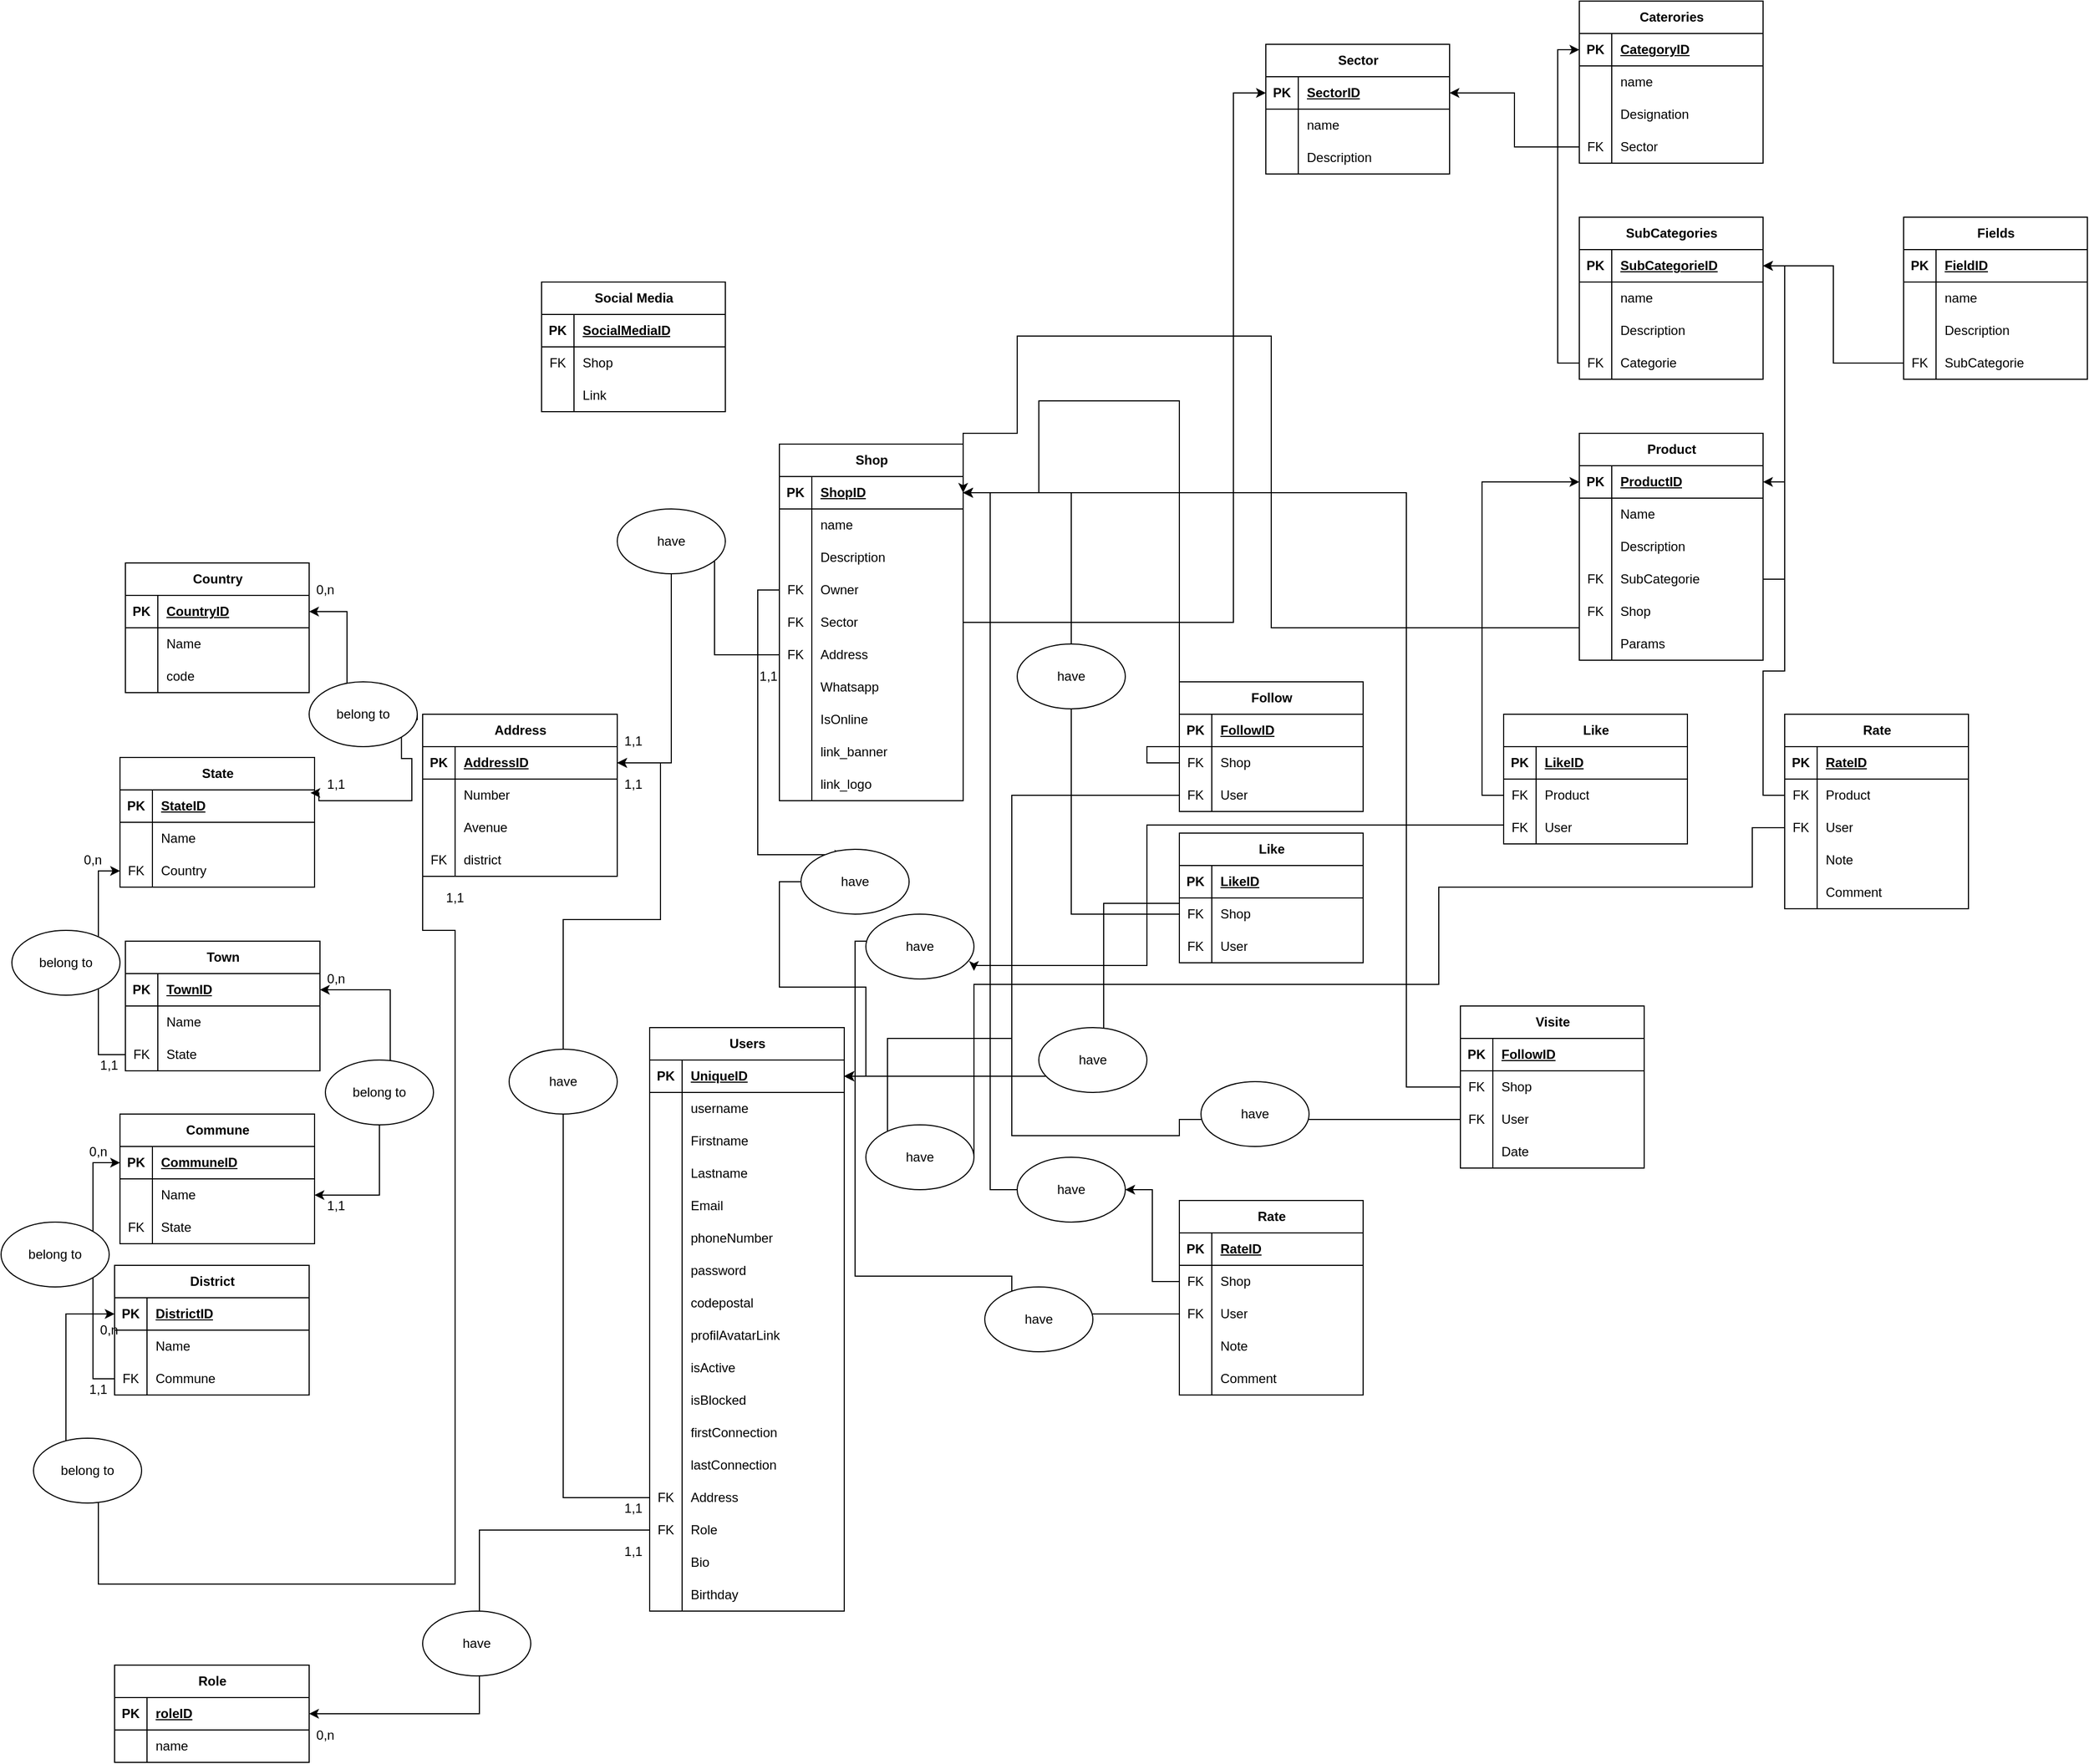 <mxfile version="23.1.0" type="github">
  <diagram name="mcd" id="rtUFlgmCZg6gaVqTagTw">
    <mxGraphModel dx="3658" dy="1847" grid="1" gridSize="10" guides="1" tooltips="1" connect="1" arrows="1" fold="1" page="1" pageScale="1" pageWidth="1169" pageHeight="827" math="0" shadow="0">
      <root>
        <mxCell id="0" />
        <mxCell id="1" parent="0" />
        <mxCell id="0Kdqc8ZGxMmMRfWZSK4I-1" value="Users" style="shape=table;startSize=30;container=1;collapsible=1;childLayout=tableLayout;fixedRows=1;rowLines=0;fontStyle=1;align=center;resizeLast=1;html=1;" parent="1" vertex="1">
          <mxGeometry x="580" y="170" width="180" height="540" as="geometry" />
        </mxCell>
        <mxCell id="0Kdqc8ZGxMmMRfWZSK4I-2" value="" style="shape=tableRow;horizontal=0;startSize=0;swimlaneHead=0;swimlaneBody=0;fillColor=none;collapsible=0;dropTarget=0;points=[[0,0.5],[1,0.5]];portConstraint=eastwest;top=0;left=0;right=0;bottom=1;" parent="0Kdqc8ZGxMmMRfWZSK4I-1" vertex="1">
          <mxGeometry y="30" width="180" height="30" as="geometry" />
        </mxCell>
        <mxCell id="0Kdqc8ZGxMmMRfWZSK4I-3" value="PK" style="shape=partialRectangle;connectable=0;fillColor=none;top=0;left=0;bottom=0;right=0;fontStyle=1;overflow=hidden;whiteSpace=wrap;html=1;" parent="0Kdqc8ZGxMmMRfWZSK4I-2" vertex="1">
          <mxGeometry width="30" height="30" as="geometry">
            <mxRectangle width="30" height="30" as="alternateBounds" />
          </mxGeometry>
        </mxCell>
        <mxCell id="0Kdqc8ZGxMmMRfWZSK4I-4" value="UniqueID" style="shape=partialRectangle;connectable=0;fillColor=none;top=0;left=0;bottom=0;right=0;align=left;spacingLeft=6;fontStyle=5;overflow=hidden;whiteSpace=wrap;html=1;" parent="0Kdqc8ZGxMmMRfWZSK4I-2" vertex="1">
          <mxGeometry x="30" width="150" height="30" as="geometry">
            <mxRectangle width="150" height="30" as="alternateBounds" />
          </mxGeometry>
        </mxCell>
        <mxCell id="0Kdqc8ZGxMmMRfWZSK4I-5" value="" style="shape=tableRow;horizontal=0;startSize=0;swimlaneHead=0;swimlaneBody=0;fillColor=none;collapsible=0;dropTarget=0;points=[[0,0.5],[1,0.5]];portConstraint=eastwest;top=0;left=0;right=0;bottom=0;" parent="0Kdqc8ZGxMmMRfWZSK4I-1" vertex="1">
          <mxGeometry y="60" width="180" height="30" as="geometry" />
        </mxCell>
        <mxCell id="0Kdqc8ZGxMmMRfWZSK4I-6" value="" style="shape=partialRectangle;connectable=0;fillColor=none;top=0;left=0;bottom=0;right=0;editable=1;overflow=hidden;whiteSpace=wrap;html=1;" parent="0Kdqc8ZGxMmMRfWZSK4I-5" vertex="1">
          <mxGeometry width="30" height="30" as="geometry">
            <mxRectangle width="30" height="30" as="alternateBounds" />
          </mxGeometry>
        </mxCell>
        <mxCell id="0Kdqc8ZGxMmMRfWZSK4I-7" value="username" style="shape=partialRectangle;connectable=0;fillColor=none;top=0;left=0;bottom=0;right=0;align=left;spacingLeft=6;overflow=hidden;whiteSpace=wrap;html=1;" parent="0Kdqc8ZGxMmMRfWZSK4I-5" vertex="1">
          <mxGeometry x="30" width="150" height="30" as="geometry">
            <mxRectangle width="150" height="30" as="alternateBounds" />
          </mxGeometry>
        </mxCell>
        <mxCell id="0Kdqc8ZGxMmMRfWZSK4I-8" value="" style="shape=tableRow;horizontal=0;startSize=0;swimlaneHead=0;swimlaneBody=0;fillColor=none;collapsible=0;dropTarget=0;points=[[0,0.5],[1,0.5]];portConstraint=eastwest;top=0;left=0;right=0;bottom=0;" parent="0Kdqc8ZGxMmMRfWZSK4I-1" vertex="1">
          <mxGeometry y="90" width="180" height="30" as="geometry" />
        </mxCell>
        <mxCell id="0Kdqc8ZGxMmMRfWZSK4I-9" value="" style="shape=partialRectangle;connectable=0;fillColor=none;top=0;left=0;bottom=0;right=0;editable=1;overflow=hidden;whiteSpace=wrap;html=1;" parent="0Kdqc8ZGxMmMRfWZSK4I-8" vertex="1">
          <mxGeometry width="30" height="30" as="geometry">
            <mxRectangle width="30" height="30" as="alternateBounds" />
          </mxGeometry>
        </mxCell>
        <mxCell id="0Kdqc8ZGxMmMRfWZSK4I-10" value="Firstname" style="shape=partialRectangle;connectable=0;fillColor=none;top=0;left=0;bottom=0;right=0;align=left;spacingLeft=6;overflow=hidden;whiteSpace=wrap;html=1;" parent="0Kdqc8ZGxMmMRfWZSK4I-8" vertex="1">
          <mxGeometry x="30" width="150" height="30" as="geometry">
            <mxRectangle width="150" height="30" as="alternateBounds" />
          </mxGeometry>
        </mxCell>
        <mxCell id="0Kdqc8ZGxMmMRfWZSK4I-11" value="" style="shape=tableRow;horizontal=0;startSize=0;swimlaneHead=0;swimlaneBody=0;fillColor=none;collapsible=0;dropTarget=0;points=[[0,0.5],[1,0.5]];portConstraint=eastwest;top=0;left=0;right=0;bottom=0;" parent="0Kdqc8ZGxMmMRfWZSK4I-1" vertex="1">
          <mxGeometry y="120" width="180" height="30" as="geometry" />
        </mxCell>
        <mxCell id="0Kdqc8ZGxMmMRfWZSK4I-12" value="" style="shape=partialRectangle;connectable=0;fillColor=none;top=0;left=0;bottom=0;right=0;editable=1;overflow=hidden;whiteSpace=wrap;html=1;" parent="0Kdqc8ZGxMmMRfWZSK4I-11" vertex="1">
          <mxGeometry width="30" height="30" as="geometry">
            <mxRectangle width="30" height="30" as="alternateBounds" />
          </mxGeometry>
        </mxCell>
        <mxCell id="0Kdqc8ZGxMmMRfWZSK4I-13" value="Lastname" style="shape=partialRectangle;connectable=0;fillColor=none;top=0;left=0;bottom=0;right=0;align=left;spacingLeft=6;overflow=hidden;whiteSpace=wrap;html=1;" parent="0Kdqc8ZGxMmMRfWZSK4I-11" vertex="1">
          <mxGeometry x="30" width="150" height="30" as="geometry">
            <mxRectangle width="150" height="30" as="alternateBounds" />
          </mxGeometry>
        </mxCell>
        <mxCell id="0Kdqc8ZGxMmMRfWZSK4I-78" value="" style="shape=tableRow;horizontal=0;startSize=0;swimlaneHead=0;swimlaneBody=0;fillColor=none;collapsible=0;dropTarget=0;points=[[0,0.5],[1,0.5]];portConstraint=eastwest;top=0;left=0;right=0;bottom=0;" parent="0Kdqc8ZGxMmMRfWZSK4I-1" vertex="1">
          <mxGeometry y="150" width="180" height="30" as="geometry" />
        </mxCell>
        <mxCell id="0Kdqc8ZGxMmMRfWZSK4I-79" value="" style="shape=partialRectangle;connectable=0;fillColor=none;top=0;left=0;bottom=0;right=0;editable=1;overflow=hidden;whiteSpace=wrap;html=1;" parent="0Kdqc8ZGxMmMRfWZSK4I-78" vertex="1">
          <mxGeometry width="30" height="30" as="geometry">
            <mxRectangle width="30" height="30" as="alternateBounds" />
          </mxGeometry>
        </mxCell>
        <mxCell id="0Kdqc8ZGxMmMRfWZSK4I-80" value="Email" style="shape=partialRectangle;connectable=0;fillColor=none;top=0;left=0;bottom=0;right=0;align=left;spacingLeft=6;overflow=hidden;whiteSpace=wrap;html=1;" parent="0Kdqc8ZGxMmMRfWZSK4I-78" vertex="1">
          <mxGeometry x="30" width="150" height="30" as="geometry">
            <mxRectangle width="150" height="30" as="alternateBounds" />
          </mxGeometry>
        </mxCell>
        <mxCell id="0Kdqc8ZGxMmMRfWZSK4I-81" value="" style="shape=tableRow;horizontal=0;startSize=0;swimlaneHead=0;swimlaneBody=0;fillColor=none;collapsible=0;dropTarget=0;points=[[0,0.5],[1,0.5]];portConstraint=eastwest;top=0;left=0;right=0;bottom=0;" parent="0Kdqc8ZGxMmMRfWZSK4I-1" vertex="1">
          <mxGeometry y="180" width="180" height="30" as="geometry" />
        </mxCell>
        <mxCell id="0Kdqc8ZGxMmMRfWZSK4I-82" value="" style="shape=partialRectangle;connectable=0;fillColor=none;top=0;left=0;bottom=0;right=0;editable=1;overflow=hidden;whiteSpace=wrap;html=1;" parent="0Kdqc8ZGxMmMRfWZSK4I-81" vertex="1">
          <mxGeometry width="30" height="30" as="geometry">
            <mxRectangle width="30" height="30" as="alternateBounds" />
          </mxGeometry>
        </mxCell>
        <mxCell id="0Kdqc8ZGxMmMRfWZSK4I-83" value="phoneNumber" style="shape=partialRectangle;connectable=0;fillColor=none;top=0;left=0;bottom=0;right=0;align=left;spacingLeft=6;overflow=hidden;whiteSpace=wrap;html=1;" parent="0Kdqc8ZGxMmMRfWZSK4I-81" vertex="1">
          <mxGeometry x="30" width="150" height="30" as="geometry">
            <mxRectangle width="150" height="30" as="alternateBounds" />
          </mxGeometry>
        </mxCell>
        <mxCell id="0Kdqc8ZGxMmMRfWZSK4I-84" value="" style="shape=tableRow;horizontal=0;startSize=0;swimlaneHead=0;swimlaneBody=0;fillColor=none;collapsible=0;dropTarget=0;points=[[0,0.5],[1,0.5]];portConstraint=eastwest;top=0;left=0;right=0;bottom=0;" parent="0Kdqc8ZGxMmMRfWZSK4I-1" vertex="1">
          <mxGeometry y="210" width="180" height="30" as="geometry" />
        </mxCell>
        <mxCell id="0Kdqc8ZGxMmMRfWZSK4I-85" value="" style="shape=partialRectangle;connectable=0;fillColor=none;top=0;left=0;bottom=0;right=0;editable=1;overflow=hidden;whiteSpace=wrap;html=1;" parent="0Kdqc8ZGxMmMRfWZSK4I-84" vertex="1">
          <mxGeometry width="30" height="30" as="geometry">
            <mxRectangle width="30" height="30" as="alternateBounds" />
          </mxGeometry>
        </mxCell>
        <mxCell id="0Kdqc8ZGxMmMRfWZSK4I-86" value="password" style="shape=partialRectangle;connectable=0;fillColor=none;top=0;left=0;bottom=0;right=0;align=left;spacingLeft=6;overflow=hidden;whiteSpace=wrap;html=1;" parent="0Kdqc8ZGxMmMRfWZSK4I-84" vertex="1">
          <mxGeometry x="30" width="150" height="30" as="geometry">
            <mxRectangle width="150" height="30" as="alternateBounds" />
          </mxGeometry>
        </mxCell>
        <mxCell id="0Kdqc8ZGxMmMRfWZSK4I-87" value="" style="shape=tableRow;horizontal=0;startSize=0;swimlaneHead=0;swimlaneBody=0;fillColor=none;collapsible=0;dropTarget=0;points=[[0,0.5],[1,0.5]];portConstraint=eastwest;top=0;left=0;right=0;bottom=0;" parent="0Kdqc8ZGxMmMRfWZSK4I-1" vertex="1">
          <mxGeometry y="240" width="180" height="30" as="geometry" />
        </mxCell>
        <mxCell id="0Kdqc8ZGxMmMRfWZSK4I-88" value="" style="shape=partialRectangle;connectable=0;fillColor=none;top=0;left=0;bottom=0;right=0;editable=1;overflow=hidden;whiteSpace=wrap;html=1;" parent="0Kdqc8ZGxMmMRfWZSK4I-87" vertex="1">
          <mxGeometry width="30" height="30" as="geometry">
            <mxRectangle width="30" height="30" as="alternateBounds" />
          </mxGeometry>
        </mxCell>
        <mxCell id="0Kdqc8ZGxMmMRfWZSK4I-89" value="codepostal" style="shape=partialRectangle;connectable=0;fillColor=none;top=0;left=0;bottom=0;right=0;align=left;spacingLeft=6;overflow=hidden;whiteSpace=wrap;html=1;" parent="0Kdqc8ZGxMmMRfWZSK4I-87" vertex="1">
          <mxGeometry x="30" width="150" height="30" as="geometry">
            <mxRectangle width="150" height="30" as="alternateBounds" />
          </mxGeometry>
        </mxCell>
        <mxCell id="0Kdqc8ZGxMmMRfWZSK4I-90" value="" style="shape=tableRow;horizontal=0;startSize=0;swimlaneHead=0;swimlaneBody=0;fillColor=none;collapsible=0;dropTarget=0;points=[[0,0.5],[1,0.5]];portConstraint=eastwest;top=0;left=0;right=0;bottom=0;" parent="0Kdqc8ZGxMmMRfWZSK4I-1" vertex="1">
          <mxGeometry y="270" width="180" height="30" as="geometry" />
        </mxCell>
        <mxCell id="0Kdqc8ZGxMmMRfWZSK4I-91" value="" style="shape=partialRectangle;connectable=0;fillColor=none;top=0;left=0;bottom=0;right=0;editable=1;overflow=hidden;whiteSpace=wrap;html=1;" parent="0Kdqc8ZGxMmMRfWZSK4I-90" vertex="1">
          <mxGeometry width="30" height="30" as="geometry">
            <mxRectangle width="30" height="30" as="alternateBounds" />
          </mxGeometry>
        </mxCell>
        <mxCell id="0Kdqc8ZGxMmMRfWZSK4I-92" value="profilAvatarLink" style="shape=partialRectangle;connectable=0;fillColor=none;top=0;left=0;bottom=0;right=0;align=left;spacingLeft=6;overflow=hidden;whiteSpace=wrap;html=1;" parent="0Kdqc8ZGxMmMRfWZSK4I-90" vertex="1">
          <mxGeometry x="30" width="150" height="30" as="geometry">
            <mxRectangle width="150" height="30" as="alternateBounds" />
          </mxGeometry>
        </mxCell>
        <mxCell id="0Kdqc8ZGxMmMRfWZSK4I-93" value="" style="shape=tableRow;horizontal=0;startSize=0;swimlaneHead=0;swimlaneBody=0;fillColor=none;collapsible=0;dropTarget=0;points=[[0,0.5],[1,0.5]];portConstraint=eastwest;top=0;left=0;right=0;bottom=0;" parent="0Kdqc8ZGxMmMRfWZSK4I-1" vertex="1">
          <mxGeometry y="300" width="180" height="30" as="geometry" />
        </mxCell>
        <mxCell id="0Kdqc8ZGxMmMRfWZSK4I-94" value="" style="shape=partialRectangle;connectable=0;fillColor=none;top=0;left=0;bottom=0;right=0;editable=1;overflow=hidden;whiteSpace=wrap;html=1;" parent="0Kdqc8ZGxMmMRfWZSK4I-93" vertex="1">
          <mxGeometry width="30" height="30" as="geometry">
            <mxRectangle width="30" height="30" as="alternateBounds" />
          </mxGeometry>
        </mxCell>
        <mxCell id="0Kdqc8ZGxMmMRfWZSK4I-95" value="isActive" style="shape=partialRectangle;connectable=0;fillColor=none;top=0;left=0;bottom=0;right=0;align=left;spacingLeft=6;overflow=hidden;whiteSpace=wrap;html=1;" parent="0Kdqc8ZGxMmMRfWZSK4I-93" vertex="1">
          <mxGeometry x="30" width="150" height="30" as="geometry">
            <mxRectangle width="150" height="30" as="alternateBounds" />
          </mxGeometry>
        </mxCell>
        <mxCell id="0Kdqc8ZGxMmMRfWZSK4I-96" value="" style="shape=tableRow;horizontal=0;startSize=0;swimlaneHead=0;swimlaneBody=0;fillColor=none;collapsible=0;dropTarget=0;points=[[0,0.5],[1,0.5]];portConstraint=eastwest;top=0;left=0;right=0;bottom=0;" parent="0Kdqc8ZGxMmMRfWZSK4I-1" vertex="1">
          <mxGeometry y="330" width="180" height="30" as="geometry" />
        </mxCell>
        <mxCell id="0Kdqc8ZGxMmMRfWZSK4I-97" value="" style="shape=partialRectangle;connectable=0;fillColor=none;top=0;left=0;bottom=0;right=0;editable=1;overflow=hidden;whiteSpace=wrap;html=1;" parent="0Kdqc8ZGxMmMRfWZSK4I-96" vertex="1">
          <mxGeometry width="30" height="30" as="geometry">
            <mxRectangle width="30" height="30" as="alternateBounds" />
          </mxGeometry>
        </mxCell>
        <mxCell id="0Kdqc8ZGxMmMRfWZSK4I-98" value="isBlocked" style="shape=partialRectangle;connectable=0;fillColor=none;top=0;left=0;bottom=0;right=0;align=left;spacingLeft=6;overflow=hidden;whiteSpace=wrap;html=1;" parent="0Kdqc8ZGxMmMRfWZSK4I-96" vertex="1">
          <mxGeometry x="30" width="150" height="30" as="geometry">
            <mxRectangle width="150" height="30" as="alternateBounds" />
          </mxGeometry>
        </mxCell>
        <mxCell id="0Kdqc8ZGxMmMRfWZSK4I-99" value="" style="shape=tableRow;horizontal=0;startSize=0;swimlaneHead=0;swimlaneBody=0;fillColor=none;collapsible=0;dropTarget=0;points=[[0,0.5],[1,0.5]];portConstraint=eastwest;top=0;left=0;right=0;bottom=0;" parent="0Kdqc8ZGxMmMRfWZSK4I-1" vertex="1">
          <mxGeometry y="360" width="180" height="30" as="geometry" />
        </mxCell>
        <mxCell id="0Kdqc8ZGxMmMRfWZSK4I-100" value="" style="shape=partialRectangle;connectable=0;fillColor=none;top=0;left=0;bottom=0;right=0;editable=1;overflow=hidden;whiteSpace=wrap;html=1;" parent="0Kdqc8ZGxMmMRfWZSK4I-99" vertex="1">
          <mxGeometry width="30" height="30" as="geometry">
            <mxRectangle width="30" height="30" as="alternateBounds" />
          </mxGeometry>
        </mxCell>
        <mxCell id="0Kdqc8ZGxMmMRfWZSK4I-101" value="firstConnection" style="shape=partialRectangle;connectable=0;fillColor=none;top=0;left=0;bottom=0;right=0;align=left;spacingLeft=6;overflow=hidden;whiteSpace=wrap;html=1;" parent="0Kdqc8ZGxMmMRfWZSK4I-99" vertex="1">
          <mxGeometry x="30" width="150" height="30" as="geometry">
            <mxRectangle width="150" height="30" as="alternateBounds" />
          </mxGeometry>
        </mxCell>
        <mxCell id="0Kdqc8ZGxMmMRfWZSK4I-118" value="" style="shape=tableRow;horizontal=0;startSize=0;swimlaneHead=0;swimlaneBody=0;fillColor=none;collapsible=0;dropTarget=0;points=[[0,0.5],[1,0.5]];portConstraint=eastwest;top=0;left=0;right=0;bottom=0;" parent="0Kdqc8ZGxMmMRfWZSK4I-1" vertex="1">
          <mxGeometry y="390" width="180" height="30" as="geometry" />
        </mxCell>
        <mxCell id="0Kdqc8ZGxMmMRfWZSK4I-119" value="" style="shape=partialRectangle;connectable=0;fillColor=none;top=0;left=0;bottom=0;right=0;editable=1;overflow=hidden;whiteSpace=wrap;html=1;" parent="0Kdqc8ZGxMmMRfWZSK4I-118" vertex="1">
          <mxGeometry width="30" height="30" as="geometry">
            <mxRectangle width="30" height="30" as="alternateBounds" />
          </mxGeometry>
        </mxCell>
        <mxCell id="0Kdqc8ZGxMmMRfWZSK4I-120" value="lastConnection" style="shape=partialRectangle;connectable=0;fillColor=none;top=0;left=0;bottom=0;right=0;align=left;spacingLeft=6;overflow=hidden;whiteSpace=wrap;html=1;" parent="0Kdqc8ZGxMmMRfWZSK4I-118" vertex="1">
          <mxGeometry x="30" width="150" height="30" as="geometry">
            <mxRectangle width="150" height="30" as="alternateBounds" />
          </mxGeometry>
        </mxCell>
        <mxCell id="0Kdqc8ZGxMmMRfWZSK4I-121" value="" style="shape=tableRow;horizontal=0;startSize=0;swimlaneHead=0;swimlaneBody=0;fillColor=none;collapsible=0;dropTarget=0;points=[[0,0.5],[1,0.5]];portConstraint=eastwest;top=0;left=0;right=0;bottom=0;" parent="0Kdqc8ZGxMmMRfWZSK4I-1" vertex="1">
          <mxGeometry y="420" width="180" height="30" as="geometry" />
        </mxCell>
        <mxCell id="0Kdqc8ZGxMmMRfWZSK4I-122" value="FK" style="shape=partialRectangle;connectable=0;fillColor=none;top=0;left=0;bottom=0;right=0;editable=1;overflow=hidden;whiteSpace=wrap;html=1;" parent="0Kdqc8ZGxMmMRfWZSK4I-121" vertex="1">
          <mxGeometry width="30" height="30" as="geometry">
            <mxRectangle width="30" height="30" as="alternateBounds" />
          </mxGeometry>
        </mxCell>
        <mxCell id="0Kdqc8ZGxMmMRfWZSK4I-123" value="Address" style="shape=partialRectangle;connectable=0;fillColor=none;top=0;left=0;bottom=0;right=0;align=left;spacingLeft=6;overflow=hidden;whiteSpace=wrap;html=1;" parent="0Kdqc8ZGxMmMRfWZSK4I-121" vertex="1">
          <mxGeometry x="30" width="150" height="30" as="geometry">
            <mxRectangle width="150" height="30" as="alternateBounds" />
          </mxGeometry>
        </mxCell>
        <mxCell id="0Kdqc8ZGxMmMRfWZSK4I-124" value="" style="shape=tableRow;horizontal=0;startSize=0;swimlaneHead=0;swimlaneBody=0;fillColor=none;collapsible=0;dropTarget=0;points=[[0,0.5],[1,0.5]];portConstraint=eastwest;top=0;left=0;right=0;bottom=0;" parent="0Kdqc8ZGxMmMRfWZSK4I-1" vertex="1">
          <mxGeometry y="450" width="180" height="30" as="geometry" />
        </mxCell>
        <mxCell id="0Kdqc8ZGxMmMRfWZSK4I-125" value="FK" style="shape=partialRectangle;connectable=0;fillColor=none;top=0;left=0;bottom=0;right=0;editable=1;overflow=hidden;whiteSpace=wrap;html=1;" parent="0Kdqc8ZGxMmMRfWZSK4I-124" vertex="1">
          <mxGeometry width="30" height="30" as="geometry">
            <mxRectangle width="30" height="30" as="alternateBounds" />
          </mxGeometry>
        </mxCell>
        <mxCell id="0Kdqc8ZGxMmMRfWZSK4I-126" value="Role" style="shape=partialRectangle;connectable=0;fillColor=none;top=0;left=0;bottom=0;right=0;align=left;spacingLeft=6;overflow=hidden;whiteSpace=wrap;html=1;" parent="0Kdqc8ZGxMmMRfWZSK4I-124" vertex="1">
          <mxGeometry x="30" width="150" height="30" as="geometry">
            <mxRectangle width="150" height="30" as="alternateBounds" />
          </mxGeometry>
        </mxCell>
        <mxCell id="Ry_PjDvYbBN7yItMOPR0-5" value="" style="shape=tableRow;horizontal=0;startSize=0;swimlaneHead=0;swimlaneBody=0;fillColor=none;collapsible=0;dropTarget=0;points=[[0,0.5],[1,0.5]];portConstraint=eastwest;top=0;left=0;right=0;bottom=0;" parent="0Kdqc8ZGxMmMRfWZSK4I-1" vertex="1">
          <mxGeometry y="480" width="180" height="30" as="geometry" />
        </mxCell>
        <mxCell id="Ry_PjDvYbBN7yItMOPR0-6" value="" style="shape=partialRectangle;connectable=0;fillColor=none;top=0;left=0;bottom=0;right=0;editable=1;overflow=hidden;whiteSpace=wrap;html=1;" parent="Ry_PjDvYbBN7yItMOPR0-5" vertex="1">
          <mxGeometry width="30" height="30" as="geometry">
            <mxRectangle width="30" height="30" as="alternateBounds" />
          </mxGeometry>
        </mxCell>
        <mxCell id="Ry_PjDvYbBN7yItMOPR0-7" value="Bio" style="shape=partialRectangle;connectable=0;fillColor=none;top=0;left=0;bottom=0;right=0;align=left;spacingLeft=6;overflow=hidden;whiteSpace=wrap;html=1;" parent="Ry_PjDvYbBN7yItMOPR0-5" vertex="1">
          <mxGeometry x="30" width="150" height="30" as="geometry">
            <mxRectangle width="150" height="30" as="alternateBounds" />
          </mxGeometry>
        </mxCell>
        <mxCell id="Ry_PjDvYbBN7yItMOPR0-8" value="" style="shape=tableRow;horizontal=0;startSize=0;swimlaneHead=0;swimlaneBody=0;fillColor=none;collapsible=0;dropTarget=0;points=[[0,0.5],[1,0.5]];portConstraint=eastwest;top=0;left=0;right=0;bottom=0;" parent="0Kdqc8ZGxMmMRfWZSK4I-1" vertex="1">
          <mxGeometry y="510" width="180" height="30" as="geometry" />
        </mxCell>
        <mxCell id="Ry_PjDvYbBN7yItMOPR0-9" value="" style="shape=partialRectangle;connectable=0;fillColor=none;top=0;left=0;bottom=0;right=0;editable=1;overflow=hidden;whiteSpace=wrap;html=1;" parent="Ry_PjDvYbBN7yItMOPR0-8" vertex="1">
          <mxGeometry width="30" height="30" as="geometry">
            <mxRectangle width="30" height="30" as="alternateBounds" />
          </mxGeometry>
        </mxCell>
        <mxCell id="Ry_PjDvYbBN7yItMOPR0-10" value="Birthday" style="shape=partialRectangle;connectable=0;fillColor=none;top=0;left=0;bottom=0;right=0;align=left;spacingLeft=6;overflow=hidden;whiteSpace=wrap;html=1;" parent="Ry_PjDvYbBN7yItMOPR0-8" vertex="1">
          <mxGeometry x="30" width="150" height="30" as="geometry">
            <mxRectangle width="150" height="30" as="alternateBounds" />
          </mxGeometry>
        </mxCell>
        <mxCell id="0Kdqc8ZGxMmMRfWZSK4I-14" value="Town" style="shape=table;startSize=30;container=1;collapsible=1;childLayout=tableLayout;fixedRows=1;rowLines=0;fontStyle=1;align=center;resizeLast=1;html=1;" parent="1" vertex="1">
          <mxGeometry x="95" y="90" width="180" height="120" as="geometry" />
        </mxCell>
        <mxCell id="0Kdqc8ZGxMmMRfWZSK4I-15" value="" style="shape=tableRow;horizontal=0;startSize=0;swimlaneHead=0;swimlaneBody=0;fillColor=none;collapsible=0;dropTarget=0;points=[[0,0.5],[1,0.5]];portConstraint=eastwest;top=0;left=0;right=0;bottom=1;" parent="0Kdqc8ZGxMmMRfWZSK4I-14" vertex="1">
          <mxGeometry y="30" width="180" height="30" as="geometry" />
        </mxCell>
        <mxCell id="0Kdqc8ZGxMmMRfWZSK4I-16" value="PK" style="shape=partialRectangle;connectable=0;fillColor=none;top=0;left=0;bottom=0;right=0;fontStyle=1;overflow=hidden;whiteSpace=wrap;html=1;" parent="0Kdqc8ZGxMmMRfWZSK4I-15" vertex="1">
          <mxGeometry width="30" height="30" as="geometry">
            <mxRectangle width="30" height="30" as="alternateBounds" />
          </mxGeometry>
        </mxCell>
        <mxCell id="0Kdqc8ZGxMmMRfWZSK4I-17" value="TownID" style="shape=partialRectangle;connectable=0;fillColor=none;top=0;left=0;bottom=0;right=0;align=left;spacingLeft=6;fontStyle=5;overflow=hidden;whiteSpace=wrap;html=1;" parent="0Kdqc8ZGxMmMRfWZSK4I-15" vertex="1">
          <mxGeometry x="30" width="150" height="30" as="geometry">
            <mxRectangle width="150" height="30" as="alternateBounds" />
          </mxGeometry>
        </mxCell>
        <mxCell id="0Kdqc8ZGxMmMRfWZSK4I-18" value="" style="shape=tableRow;horizontal=0;startSize=0;swimlaneHead=0;swimlaneBody=0;fillColor=none;collapsible=0;dropTarget=0;points=[[0,0.5],[1,0.5]];portConstraint=eastwest;top=0;left=0;right=0;bottom=0;" parent="0Kdqc8ZGxMmMRfWZSK4I-14" vertex="1">
          <mxGeometry y="60" width="180" height="30" as="geometry" />
        </mxCell>
        <mxCell id="0Kdqc8ZGxMmMRfWZSK4I-19" value="" style="shape=partialRectangle;connectable=0;fillColor=none;top=0;left=0;bottom=0;right=0;editable=1;overflow=hidden;whiteSpace=wrap;html=1;" parent="0Kdqc8ZGxMmMRfWZSK4I-18" vertex="1">
          <mxGeometry width="30" height="30" as="geometry">
            <mxRectangle width="30" height="30" as="alternateBounds" />
          </mxGeometry>
        </mxCell>
        <mxCell id="0Kdqc8ZGxMmMRfWZSK4I-20" value="Name" style="shape=partialRectangle;connectable=0;fillColor=none;top=0;left=0;bottom=0;right=0;align=left;spacingLeft=6;overflow=hidden;whiteSpace=wrap;html=1;" parent="0Kdqc8ZGxMmMRfWZSK4I-18" vertex="1">
          <mxGeometry x="30" width="150" height="30" as="geometry">
            <mxRectangle width="150" height="30" as="alternateBounds" />
          </mxGeometry>
        </mxCell>
        <mxCell id="0Kdqc8ZGxMmMRfWZSK4I-21" value="" style="shape=tableRow;horizontal=0;startSize=0;swimlaneHead=0;swimlaneBody=0;fillColor=none;collapsible=0;dropTarget=0;points=[[0,0.5],[1,0.5]];portConstraint=eastwest;top=0;left=0;right=0;bottom=0;" parent="0Kdqc8ZGxMmMRfWZSK4I-14" vertex="1">
          <mxGeometry y="90" width="180" height="30" as="geometry" />
        </mxCell>
        <mxCell id="0Kdqc8ZGxMmMRfWZSK4I-22" value="FK" style="shape=partialRectangle;connectable=0;fillColor=none;top=0;left=0;bottom=0;right=0;editable=1;overflow=hidden;whiteSpace=wrap;html=1;" parent="0Kdqc8ZGxMmMRfWZSK4I-21" vertex="1">
          <mxGeometry width="30" height="30" as="geometry">
            <mxRectangle width="30" height="30" as="alternateBounds" />
          </mxGeometry>
        </mxCell>
        <mxCell id="0Kdqc8ZGxMmMRfWZSK4I-23" value="State" style="shape=partialRectangle;connectable=0;fillColor=none;top=0;left=0;bottom=0;right=0;align=left;spacingLeft=6;overflow=hidden;whiteSpace=wrap;html=1;" parent="0Kdqc8ZGxMmMRfWZSK4I-21" vertex="1">
          <mxGeometry x="30" width="150" height="30" as="geometry">
            <mxRectangle width="150" height="30" as="alternateBounds" />
          </mxGeometry>
        </mxCell>
        <mxCell id="0Kdqc8ZGxMmMRfWZSK4I-27" value="State" style="shape=table;startSize=30;container=1;collapsible=1;childLayout=tableLayout;fixedRows=1;rowLines=0;fontStyle=1;align=center;resizeLast=1;html=1;" parent="1" vertex="1">
          <mxGeometry x="90" y="-80" width="180" height="120" as="geometry" />
        </mxCell>
        <mxCell id="0Kdqc8ZGxMmMRfWZSK4I-28" value="" style="shape=tableRow;horizontal=0;startSize=0;swimlaneHead=0;swimlaneBody=0;fillColor=none;collapsible=0;dropTarget=0;points=[[0,0.5],[1,0.5]];portConstraint=eastwest;top=0;left=0;right=0;bottom=1;" parent="0Kdqc8ZGxMmMRfWZSK4I-27" vertex="1">
          <mxGeometry y="30" width="180" height="30" as="geometry" />
        </mxCell>
        <mxCell id="0Kdqc8ZGxMmMRfWZSK4I-29" value="PK" style="shape=partialRectangle;connectable=0;fillColor=none;top=0;left=0;bottom=0;right=0;fontStyle=1;overflow=hidden;whiteSpace=wrap;html=1;" parent="0Kdqc8ZGxMmMRfWZSK4I-28" vertex="1">
          <mxGeometry width="30" height="30" as="geometry">
            <mxRectangle width="30" height="30" as="alternateBounds" />
          </mxGeometry>
        </mxCell>
        <mxCell id="0Kdqc8ZGxMmMRfWZSK4I-30" value="StateID" style="shape=partialRectangle;connectable=0;fillColor=none;top=0;left=0;bottom=0;right=0;align=left;spacingLeft=6;fontStyle=5;overflow=hidden;whiteSpace=wrap;html=1;" parent="0Kdqc8ZGxMmMRfWZSK4I-28" vertex="1">
          <mxGeometry x="30" width="150" height="30" as="geometry">
            <mxRectangle width="150" height="30" as="alternateBounds" />
          </mxGeometry>
        </mxCell>
        <mxCell id="0Kdqc8ZGxMmMRfWZSK4I-31" value="" style="shape=tableRow;horizontal=0;startSize=0;swimlaneHead=0;swimlaneBody=0;fillColor=none;collapsible=0;dropTarget=0;points=[[0,0.5],[1,0.5]];portConstraint=eastwest;top=0;left=0;right=0;bottom=0;" parent="0Kdqc8ZGxMmMRfWZSK4I-27" vertex="1">
          <mxGeometry y="60" width="180" height="30" as="geometry" />
        </mxCell>
        <mxCell id="0Kdqc8ZGxMmMRfWZSK4I-32" value="" style="shape=partialRectangle;connectable=0;fillColor=none;top=0;left=0;bottom=0;right=0;editable=1;overflow=hidden;whiteSpace=wrap;html=1;" parent="0Kdqc8ZGxMmMRfWZSK4I-31" vertex="1">
          <mxGeometry width="30" height="30" as="geometry">
            <mxRectangle width="30" height="30" as="alternateBounds" />
          </mxGeometry>
        </mxCell>
        <mxCell id="0Kdqc8ZGxMmMRfWZSK4I-33" value="Name" style="shape=partialRectangle;connectable=0;fillColor=none;top=0;left=0;bottom=0;right=0;align=left;spacingLeft=6;overflow=hidden;whiteSpace=wrap;html=1;" parent="0Kdqc8ZGxMmMRfWZSK4I-31" vertex="1">
          <mxGeometry x="30" width="150" height="30" as="geometry">
            <mxRectangle width="150" height="30" as="alternateBounds" />
          </mxGeometry>
        </mxCell>
        <mxCell id="0Kdqc8ZGxMmMRfWZSK4I-34" value="" style="shape=tableRow;horizontal=0;startSize=0;swimlaneHead=0;swimlaneBody=0;fillColor=none;collapsible=0;dropTarget=0;points=[[0,0.5],[1,0.5]];portConstraint=eastwest;top=0;left=0;right=0;bottom=0;" parent="0Kdqc8ZGxMmMRfWZSK4I-27" vertex="1">
          <mxGeometry y="90" width="180" height="30" as="geometry" />
        </mxCell>
        <mxCell id="0Kdqc8ZGxMmMRfWZSK4I-35" value="FK" style="shape=partialRectangle;connectable=0;fillColor=none;top=0;left=0;bottom=0;right=0;editable=1;overflow=hidden;whiteSpace=wrap;html=1;" parent="0Kdqc8ZGxMmMRfWZSK4I-34" vertex="1">
          <mxGeometry width="30" height="30" as="geometry">
            <mxRectangle width="30" height="30" as="alternateBounds" />
          </mxGeometry>
        </mxCell>
        <mxCell id="0Kdqc8ZGxMmMRfWZSK4I-36" value="Country" style="shape=partialRectangle;connectable=0;fillColor=none;top=0;left=0;bottom=0;right=0;align=left;spacingLeft=6;overflow=hidden;whiteSpace=wrap;html=1;" parent="0Kdqc8ZGxMmMRfWZSK4I-34" vertex="1">
          <mxGeometry x="30" width="150" height="30" as="geometry">
            <mxRectangle width="150" height="30" as="alternateBounds" />
          </mxGeometry>
        </mxCell>
        <mxCell id="0Kdqc8ZGxMmMRfWZSK4I-37" value="Country" style="shape=table;startSize=30;container=1;collapsible=1;childLayout=tableLayout;fixedRows=1;rowLines=0;fontStyle=1;align=center;resizeLast=1;html=1;" parent="1" vertex="1">
          <mxGeometry x="95" y="-260" width="170" height="120" as="geometry" />
        </mxCell>
        <mxCell id="0Kdqc8ZGxMmMRfWZSK4I-38" value="" style="shape=tableRow;horizontal=0;startSize=0;swimlaneHead=0;swimlaneBody=0;fillColor=none;collapsible=0;dropTarget=0;points=[[0,0.5],[1,0.5]];portConstraint=eastwest;top=0;left=0;right=0;bottom=1;" parent="0Kdqc8ZGxMmMRfWZSK4I-37" vertex="1">
          <mxGeometry y="30" width="170" height="30" as="geometry" />
        </mxCell>
        <mxCell id="0Kdqc8ZGxMmMRfWZSK4I-39" value="PK" style="shape=partialRectangle;connectable=0;fillColor=none;top=0;left=0;bottom=0;right=0;fontStyle=1;overflow=hidden;whiteSpace=wrap;html=1;" parent="0Kdqc8ZGxMmMRfWZSK4I-38" vertex="1">
          <mxGeometry width="30" height="30" as="geometry">
            <mxRectangle width="30" height="30" as="alternateBounds" />
          </mxGeometry>
        </mxCell>
        <mxCell id="0Kdqc8ZGxMmMRfWZSK4I-40" value="CountryID" style="shape=partialRectangle;connectable=0;fillColor=none;top=0;left=0;bottom=0;right=0;align=left;spacingLeft=6;fontStyle=5;overflow=hidden;whiteSpace=wrap;html=1;" parent="0Kdqc8ZGxMmMRfWZSK4I-38" vertex="1">
          <mxGeometry x="30" width="140" height="30" as="geometry">
            <mxRectangle width="140" height="30" as="alternateBounds" />
          </mxGeometry>
        </mxCell>
        <mxCell id="0Kdqc8ZGxMmMRfWZSK4I-41" value="" style="shape=tableRow;horizontal=0;startSize=0;swimlaneHead=0;swimlaneBody=0;fillColor=none;collapsible=0;dropTarget=0;points=[[0,0.5],[1,0.5]];portConstraint=eastwest;top=0;left=0;right=0;bottom=0;" parent="0Kdqc8ZGxMmMRfWZSK4I-37" vertex="1">
          <mxGeometry y="60" width="170" height="30" as="geometry" />
        </mxCell>
        <mxCell id="0Kdqc8ZGxMmMRfWZSK4I-42" value="" style="shape=partialRectangle;connectable=0;fillColor=none;top=0;left=0;bottom=0;right=0;editable=1;overflow=hidden;whiteSpace=wrap;html=1;" parent="0Kdqc8ZGxMmMRfWZSK4I-41" vertex="1">
          <mxGeometry width="30" height="30" as="geometry">
            <mxRectangle width="30" height="30" as="alternateBounds" />
          </mxGeometry>
        </mxCell>
        <mxCell id="0Kdqc8ZGxMmMRfWZSK4I-43" value="Name" style="shape=partialRectangle;connectable=0;fillColor=none;top=0;left=0;bottom=0;right=0;align=left;spacingLeft=6;overflow=hidden;whiteSpace=wrap;html=1;" parent="0Kdqc8ZGxMmMRfWZSK4I-41" vertex="1">
          <mxGeometry x="30" width="140" height="30" as="geometry">
            <mxRectangle width="140" height="30" as="alternateBounds" />
          </mxGeometry>
        </mxCell>
        <mxCell id="Ry_PjDvYbBN7yItMOPR0-1" value="" style="shape=tableRow;horizontal=0;startSize=0;swimlaneHead=0;swimlaneBody=0;fillColor=none;collapsible=0;dropTarget=0;points=[[0,0.5],[1,0.5]];portConstraint=eastwest;top=0;left=0;right=0;bottom=0;" parent="0Kdqc8ZGxMmMRfWZSK4I-37" vertex="1">
          <mxGeometry y="90" width="170" height="30" as="geometry" />
        </mxCell>
        <mxCell id="Ry_PjDvYbBN7yItMOPR0-2" value="" style="shape=partialRectangle;connectable=0;fillColor=none;top=0;left=0;bottom=0;right=0;editable=1;overflow=hidden;whiteSpace=wrap;html=1;" parent="Ry_PjDvYbBN7yItMOPR0-1" vertex="1">
          <mxGeometry width="30" height="30" as="geometry">
            <mxRectangle width="30" height="30" as="alternateBounds" />
          </mxGeometry>
        </mxCell>
        <mxCell id="Ry_PjDvYbBN7yItMOPR0-3" value="code" style="shape=partialRectangle;connectable=0;fillColor=none;top=0;left=0;bottom=0;right=0;align=left;spacingLeft=6;overflow=hidden;whiteSpace=wrap;html=1;" parent="Ry_PjDvYbBN7yItMOPR0-1" vertex="1">
          <mxGeometry x="30" width="140" height="30" as="geometry">
            <mxRectangle width="140" height="30" as="alternateBounds" />
          </mxGeometry>
        </mxCell>
        <mxCell id="0Kdqc8ZGxMmMRfWZSK4I-47" style="edgeStyle=orthogonalEdgeStyle;rounded=0;orthogonalLoop=1;jettySize=auto;html=1;exitX=1;exitY=0.5;exitDx=0;exitDy=0;entryX=1;entryY=0.5;entryDx=0;entryDy=0;" parent="1" source="OuV_PFmu6uLgv3zogtf6-1" target="0Kdqc8ZGxMmMRfWZSK4I-38" edge="1">
          <mxGeometry relative="1" as="geometry">
            <mxPoint x="360" y="10" as="targetPoint" />
            <Array as="points">
              <mxPoint x="300" y="-115" />
              <mxPoint x="300" y="-215" />
            </Array>
          </mxGeometry>
        </mxCell>
        <mxCell id="0Kdqc8ZGxMmMRfWZSK4I-48" style="edgeStyle=orthogonalEdgeStyle;rounded=0;orthogonalLoop=1;jettySize=auto;html=1;exitX=0;exitY=0.5;exitDx=0;exitDy=0;entryX=0;entryY=0.5;entryDx=0;entryDy=0;" parent="1" source="0Kdqc8ZGxMmMRfWZSK4I-21" target="0Kdqc8ZGxMmMRfWZSK4I-34" edge="1">
          <mxGeometry relative="1" as="geometry">
            <mxPoint x="60" y="90" as="targetPoint" />
          </mxGeometry>
        </mxCell>
        <mxCell id="0Kdqc8ZGxMmMRfWZSK4I-49" value="Commune" style="shape=table;startSize=30;container=1;collapsible=1;childLayout=tableLayout;fixedRows=1;rowLines=0;fontStyle=1;align=center;resizeLast=1;html=1;" parent="1" vertex="1">
          <mxGeometry x="90" y="250" width="180" height="120" as="geometry" />
        </mxCell>
        <mxCell id="0Kdqc8ZGxMmMRfWZSK4I-50" value="" style="shape=tableRow;horizontal=0;startSize=0;swimlaneHead=0;swimlaneBody=0;fillColor=none;collapsible=0;dropTarget=0;points=[[0,0.5],[1,0.5]];portConstraint=eastwest;top=0;left=0;right=0;bottom=1;" parent="0Kdqc8ZGxMmMRfWZSK4I-49" vertex="1">
          <mxGeometry y="30" width="180" height="30" as="geometry" />
        </mxCell>
        <mxCell id="0Kdqc8ZGxMmMRfWZSK4I-51" value="PK" style="shape=partialRectangle;connectable=0;fillColor=none;top=0;left=0;bottom=0;right=0;fontStyle=1;overflow=hidden;whiteSpace=wrap;html=1;" parent="0Kdqc8ZGxMmMRfWZSK4I-50" vertex="1">
          <mxGeometry width="30" height="30" as="geometry">
            <mxRectangle width="30" height="30" as="alternateBounds" />
          </mxGeometry>
        </mxCell>
        <mxCell id="0Kdqc8ZGxMmMRfWZSK4I-52" value="CommuneID" style="shape=partialRectangle;connectable=0;fillColor=none;top=0;left=0;bottom=0;right=0;align=left;spacingLeft=6;fontStyle=5;overflow=hidden;whiteSpace=wrap;html=1;" parent="0Kdqc8ZGxMmMRfWZSK4I-50" vertex="1">
          <mxGeometry x="30" width="150" height="30" as="geometry">
            <mxRectangle width="150" height="30" as="alternateBounds" />
          </mxGeometry>
        </mxCell>
        <mxCell id="0Kdqc8ZGxMmMRfWZSK4I-53" value="" style="shape=tableRow;horizontal=0;startSize=0;swimlaneHead=0;swimlaneBody=0;fillColor=none;collapsible=0;dropTarget=0;points=[[0,0.5],[1,0.5]];portConstraint=eastwest;top=0;left=0;right=0;bottom=0;" parent="0Kdqc8ZGxMmMRfWZSK4I-49" vertex="1">
          <mxGeometry y="60" width="180" height="30" as="geometry" />
        </mxCell>
        <mxCell id="0Kdqc8ZGxMmMRfWZSK4I-54" value="" style="shape=partialRectangle;connectable=0;fillColor=none;top=0;left=0;bottom=0;right=0;editable=1;overflow=hidden;whiteSpace=wrap;html=1;" parent="0Kdqc8ZGxMmMRfWZSK4I-53" vertex="1">
          <mxGeometry width="30" height="30" as="geometry">
            <mxRectangle width="30" height="30" as="alternateBounds" />
          </mxGeometry>
        </mxCell>
        <mxCell id="0Kdqc8ZGxMmMRfWZSK4I-55" value="Name" style="shape=partialRectangle;connectable=0;fillColor=none;top=0;left=0;bottom=0;right=0;align=left;spacingLeft=6;overflow=hidden;whiteSpace=wrap;html=1;" parent="0Kdqc8ZGxMmMRfWZSK4I-53" vertex="1">
          <mxGeometry x="30" width="150" height="30" as="geometry">
            <mxRectangle width="150" height="30" as="alternateBounds" />
          </mxGeometry>
        </mxCell>
        <mxCell id="0Kdqc8ZGxMmMRfWZSK4I-56" value="" style="shape=tableRow;horizontal=0;startSize=0;swimlaneHead=0;swimlaneBody=0;fillColor=none;collapsible=0;dropTarget=0;points=[[0,0.5],[1,0.5]];portConstraint=eastwest;top=0;left=0;right=0;bottom=0;" parent="0Kdqc8ZGxMmMRfWZSK4I-49" vertex="1">
          <mxGeometry y="90" width="180" height="30" as="geometry" />
        </mxCell>
        <mxCell id="0Kdqc8ZGxMmMRfWZSK4I-57" value="FK" style="shape=partialRectangle;connectable=0;fillColor=none;top=0;left=0;bottom=0;right=0;editable=1;overflow=hidden;whiteSpace=wrap;html=1;" parent="0Kdqc8ZGxMmMRfWZSK4I-56" vertex="1">
          <mxGeometry width="30" height="30" as="geometry">
            <mxRectangle width="30" height="30" as="alternateBounds" />
          </mxGeometry>
        </mxCell>
        <mxCell id="0Kdqc8ZGxMmMRfWZSK4I-58" value="State" style="shape=partialRectangle;connectable=0;fillColor=none;top=0;left=0;bottom=0;right=0;align=left;spacingLeft=6;overflow=hidden;whiteSpace=wrap;html=1;" parent="0Kdqc8ZGxMmMRfWZSK4I-56" vertex="1">
          <mxGeometry x="30" width="150" height="30" as="geometry">
            <mxRectangle width="150" height="30" as="alternateBounds" />
          </mxGeometry>
        </mxCell>
        <mxCell id="0Kdqc8ZGxMmMRfWZSK4I-60" style="edgeStyle=orthogonalEdgeStyle;rounded=0;orthogonalLoop=1;jettySize=auto;html=1;exitX=0.61;exitY=0.004;exitDx=0;exitDy=0;entryX=1;entryY=0.5;entryDx=0;entryDy=0;exitPerimeter=0;" parent="1" source="OuV_PFmu6uLgv3zogtf6-11" target="0Kdqc8ZGxMmMRfWZSK4I-15" edge="1">
          <mxGeometry relative="1" as="geometry">
            <Array as="points">
              <mxPoint x="341" y="230" />
              <mxPoint x="340" y="135" />
            </Array>
          </mxGeometry>
        </mxCell>
        <mxCell id="0Kdqc8ZGxMmMRfWZSK4I-61" value="Address" style="shape=table;startSize=30;container=1;collapsible=1;childLayout=tableLayout;fixedRows=1;rowLines=0;fontStyle=1;align=center;resizeLast=1;html=1;" parent="1" vertex="1">
          <mxGeometry x="370" y="-120" width="180" height="150" as="geometry" />
        </mxCell>
        <mxCell id="0Kdqc8ZGxMmMRfWZSK4I-62" value="" style="shape=tableRow;horizontal=0;startSize=0;swimlaneHead=0;swimlaneBody=0;fillColor=none;collapsible=0;dropTarget=0;points=[[0,0.5],[1,0.5]];portConstraint=eastwest;top=0;left=0;right=0;bottom=1;" parent="0Kdqc8ZGxMmMRfWZSK4I-61" vertex="1">
          <mxGeometry y="30" width="180" height="30" as="geometry" />
        </mxCell>
        <mxCell id="0Kdqc8ZGxMmMRfWZSK4I-63" value="PK" style="shape=partialRectangle;connectable=0;fillColor=none;top=0;left=0;bottom=0;right=0;fontStyle=1;overflow=hidden;whiteSpace=wrap;html=1;" parent="0Kdqc8ZGxMmMRfWZSK4I-62" vertex="1">
          <mxGeometry width="30" height="30" as="geometry">
            <mxRectangle width="30" height="30" as="alternateBounds" />
          </mxGeometry>
        </mxCell>
        <mxCell id="0Kdqc8ZGxMmMRfWZSK4I-64" value="AddressID" style="shape=partialRectangle;connectable=0;fillColor=none;top=0;left=0;bottom=0;right=0;align=left;spacingLeft=6;fontStyle=5;overflow=hidden;whiteSpace=wrap;html=1;" parent="0Kdqc8ZGxMmMRfWZSK4I-62" vertex="1">
          <mxGeometry x="30" width="150" height="30" as="geometry">
            <mxRectangle width="150" height="30" as="alternateBounds" />
          </mxGeometry>
        </mxCell>
        <mxCell id="0Kdqc8ZGxMmMRfWZSK4I-65" value="" style="shape=tableRow;horizontal=0;startSize=0;swimlaneHead=0;swimlaneBody=0;fillColor=none;collapsible=0;dropTarget=0;points=[[0,0.5],[1,0.5]];portConstraint=eastwest;top=0;left=0;right=0;bottom=0;" parent="0Kdqc8ZGxMmMRfWZSK4I-61" vertex="1">
          <mxGeometry y="60" width="180" height="30" as="geometry" />
        </mxCell>
        <mxCell id="0Kdqc8ZGxMmMRfWZSK4I-66" value="" style="shape=partialRectangle;connectable=0;fillColor=none;top=0;left=0;bottom=0;right=0;editable=1;overflow=hidden;whiteSpace=wrap;html=1;" parent="0Kdqc8ZGxMmMRfWZSK4I-65" vertex="1">
          <mxGeometry width="30" height="30" as="geometry">
            <mxRectangle width="30" height="30" as="alternateBounds" />
          </mxGeometry>
        </mxCell>
        <mxCell id="0Kdqc8ZGxMmMRfWZSK4I-67" value="Number" style="shape=partialRectangle;connectable=0;fillColor=none;top=0;left=0;bottom=0;right=0;align=left;spacingLeft=6;overflow=hidden;whiteSpace=wrap;html=1;" parent="0Kdqc8ZGxMmMRfWZSK4I-65" vertex="1">
          <mxGeometry x="30" width="150" height="30" as="geometry">
            <mxRectangle width="150" height="30" as="alternateBounds" />
          </mxGeometry>
        </mxCell>
        <mxCell id="0Kdqc8ZGxMmMRfWZSK4I-68" value="" style="shape=tableRow;horizontal=0;startSize=0;swimlaneHead=0;swimlaneBody=0;fillColor=none;collapsible=0;dropTarget=0;points=[[0,0.5],[1,0.5]];portConstraint=eastwest;top=0;left=0;right=0;bottom=0;" parent="0Kdqc8ZGxMmMRfWZSK4I-61" vertex="1">
          <mxGeometry y="90" width="180" height="30" as="geometry" />
        </mxCell>
        <mxCell id="0Kdqc8ZGxMmMRfWZSK4I-69" value="" style="shape=partialRectangle;connectable=0;fillColor=none;top=0;left=0;bottom=0;right=0;editable=1;overflow=hidden;whiteSpace=wrap;html=1;" parent="0Kdqc8ZGxMmMRfWZSK4I-68" vertex="1">
          <mxGeometry width="30" height="30" as="geometry">
            <mxRectangle width="30" height="30" as="alternateBounds" />
          </mxGeometry>
        </mxCell>
        <mxCell id="0Kdqc8ZGxMmMRfWZSK4I-70" value="Avenue" style="shape=partialRectangle;connectable=0;fillColor=none;top=0;left=0;bottom=0;right=0;align=left;spacingLeft=6;overflow=hidden;whiteSpace=wrap;html=1;" parent="0Kdqc8ZGxMmMRfWZSK4I-68" vertex="1">
          <mxGeometry x="30" width="150" height="30" as="geometry">
            <mxRectangle width="150" height="30" as="alternateBounds" />
          </mxGeometry>
        </mxCell>
        <mxCell id="0Kdqc8ZGxMmMRfWZSK4I-71" value="" style="shape=tableRow;horizontal=0;startSize=0;swimlaneHead=0;swimlaneBody=0;fillColor=none;collapsible=0;dropTarget=0;points=[[0,0.5],[1,0.5]];portConstraint=eastwest;top=0;left=0;right=0;bottom=0;" parent="0Kdqc8ZGxMmMRfWZSK4I-61" vertex="1">
          <mxGeometry y="120" width="180" height="30" as="geometry" />
        </mxCell>
        <mxCell id="0Kdqc8ZGxMmMRfWZSK4I-72" value="FK" style="shape=partialRectangle;connectable=0;fillColor=none;top=0;left=0;bottom=0;right=0;editable=1;overflow=hidden;whiteSpace=wrap;html=1;" parent="0Kdqc8ZGxMmMRfWZSK4I-71" vertex="1">
          <mxGeometry width="30" height="30" as="geometry">
            <mxRectangle width="30" height="30" as="alternateBounds" />
          </mxGeometry>
        </mxCell>
        <mxCell id="0Kdqc8ZGxMmMRfWZSK4I-73" value="district" style="shape=partialRectangle;connectable=0;fillColor=none;top=0;left=0;bottom=0;right=0;align=left;spacingLeft=6;overflow=hidden;whiteSpace=wrap;html=1;" parent="0Kdqc8ZGxMmMRfWZSK4I-71" vertex="1">
          <mxGeometry x="30" width="150" height="30" as="geometry">
            <mxRectangle width="150" height="30" as="alternateBounds" />
          </mxGeometry>
        </mxCell>
        <mxCell id="0Kdqc8ZGxMmMRfWZSK4I-77" style="edgeStyle=orthogonalEdgeStyle;rounded=0;orthogonalLoop=1;jettySize=auto;html=1;entryX=0;entryY=0.5;entryDx=0;entryDy=0;exitX=0;exitY=0.5;exitDx=0;exitDy=0;" parent="1" source="by7F4D316QLk9lOeJ1b1-8" target="0Kdqc8ZGxMmMRfWZSK4I-50" edge="1">
          <mxGeometry relative="1" as="geometry" />
        </mxCell>
        <mxCell id="0Kdqc8ZGxMmMRfWZSK4I-102" value="Role" style="shape=table;startSize=30;container=1;collapsible=1;childLayout=tableLayout;fixedRows=1;rowLines=0;fontStyle=1;align=center;resizeLast=1;html=1;" parent="1" vertex="1">
          <mxGeometry x="85" y="760" width="180" height="90" as="geometry" />
        </mxCell>
        <mxCell id="0Kdqc8ZGxMmMRfWZSK4I-103" value="" style="shape=tableRow;horizontal=0;startSize=0;swimlaneHead=0;swimlaneBody=0;fillColor=none;collapsible=0;dropTarget=0;points=[[0,0.5],[1,0.5]];portConstraint=eastwest;top=0;left=0;right=0;bottom=1;" parent="0Kdqc8ZGxMmMRfWZSK4I-102" vertex="1">
          <mxGeometry y="30" width="180" height="30" as="geometry" />
        </mxCell>
        <mxCell id="0Kdqc8ZGxMmMRfWZSK4I-104" value="PK" style="shape=partialRectangle;connectable=0;fillColor=none;top=0;left=0;bottom=0;right=0;fontStyle=1;overflow=hidden;whiteSpace=wrap;html=1;" parent="0Kdqc8ZGxMmMRfWZSK4I-103" vertex="1">
          <mxGeometry width="30" height="30" as="geometry">
            <mxRectangle width="30" height="30" as="alternateBounds" />
          </mxGeometry>
        </mxCell>
        <mxCell id="0Kdqc8ZGxMmMRfWZSK4I-105" value="roleID" style="shape=partialRectangle;connectable=0;fillColor=none;top=0;left=0;bottom=0;right=0;align=left;spacingLeft=6;fontStyle=5;overflow=hidden;whiteSpace=wrap;html=1;" parent="0Kdqc8ZGxMmMRfWZSK4I-103" vertex="1">
          <mxGeometry x="30" width="150" height="30" as="geometry">
            <mxRectangle width="150" height="30" as="alternateBounds" />
          </mxGeometry>
        </mxCell>
        <mxCell id="0Kdqc8ZGxMmMRfWZSK4I-106" value="" style="shape=tableRow;horizontal=0;startSize=0;swimlaneHead=0;swimlaneBody=0;fillColor=none;collapsible=0;dropTarget=0;points=[[0,0.5],[1,0.5]];portConstraint=eastwest;top=0;left=0;right=0;bottom=0;" parent="0Kdqc8ZGxMmMRfWZSK4I-102" vertex="1">
          <mxGeometry y="60" width="180" height="30" as="geometry" />
        </mxCell>
        <mxCell id="0Kdqc8ZGxMmMRfWZSK4I-107" value="" style="shape=partialRectangle;connectable=0;fillColor=none;top=0;left=0;bottom=0;right=0;editable=1;overflow=hidden;whiteSpace=wrap;html=1;" parent="0Kdqc8ZGxMmMRfWZSK4I-106" vertex="1">
          <mxGeometry width="30" height="30" as="geometry">
            <mxRectangle width="30" height="30" as="alternateBounds" />
          </mxGeometry>
        </mxCell>
        <mxCell id="0Kdqc8ZGxMmMRfWZSK4I-108" value="name" style="shape=partialRectangle;connectable=0;fillColor=none;top=0;left=0;bottom=0;right=0;align=left;spacingLeft=6;overflow=hidden;whiteSpace=wrap;html=1;" parent="0Kdqc8ZGxMmMRfWZSK4I-106" vertex="1">
          <mxGeometry x="30" width="150" height="30" as="geometry">
            <mxRectangle width="150" height="30" as="alternateBounds" />
          </mxGeometry>
        </mxCell>
        <mxCell id="0Kdqc8ZGxMmMRfWZSK4I-127" style="edgeStyle=orthogonalEdgeStyle;rounded=0;orthogonalLoop=1;jettySize=auto;html=1;exitX=0;exitY=0.5;exitDx=0;exitDy=0;entryX=1;entryY=0.5;entryDx=0;entryDy=0;" parent="1" source="0Kdqc8ZGxMmMRfWZSK4I-121" target="0Kdqc8ZGxMmMRfWZSK4I-62" edge="1">
          <mxGeometry relative="1" as="geometry">
            <Array as="points">
              <mxPoint x="500" y="605" />
              <mxPoint x="500" y="70" />
              <mxPoint x="590" y="70" />
              <mxPoint x="590" y="-75" />
            </Array>
          </mxGeometry>
        </mxCell>
        <mxCell id="0Kdqc8ZGxMmMRfWZSK4I-128" style="edgeStyle=orthogonalEdgeStyle;rounded=0;orthogonalLoop=1;jettySize=auto;html=1;exitX=0;exitY=0.5;exitDx=0;exitDy=0;entryX=1;entryY=0.5;entryDx=0;entryDy=0;" parent="1" source="0Kdqc8ZGxMmMRfWZSK4I-124" target="0Kdqc8ZGxMmMRfWZSK4I-103" edge="1">
          <mxGeometry relative="1" as="geometry" />
        </mxCell>
        <mxCell id="0Kdqc8ZGxMmMRfWZSK4I-129" value="Sector" style="shape=table;startSize=30;container=1;collapsible=1;childLayout=tableLayout;fixedRows=1;rowLines=0;fontStyle=1;align=center;resizeLast=1;html=1;" parent="1" vertex="1">
          <mxGeometry x="1150" y="-740" width="170" height="120" as="geometry" />
        </mxCell>
        <mxCell id="0Kdqc8ZGxMmMRfWZSK4I-130" value="" style="shape=tableRow;horizontal=0;startSize=0;swimlaneHead=0;swimlaneBody=0;fillColor=none;collapsible=0;dropTarget=0;points=[[0,0.5],[1,0.5]];portConstraint=eastwest;top=0;left=0;right=0;bottom=1;" parent="0Kdqc8ZGxMmMRfWZSK4I-129" vertex="1">
          <mxGeometry y="30" width="170" height="30" as="geometry" />
        </mxCell>
        <mxCell id="0Kdqc8ZGxMmMRfWZSK4I-131" value="PK" style="shape=partialRectangle;connectable=0;fillColor=none;top=0;left=0;bottom=0;right=0;fontStyle=1;overflow=hidden;whiteSpace=wrap;html=1;" parent="0Kdqc8ZGxMmMRfWZSK4I-130" vertex="1">
          <mxGeometry width="30" height="30" as="geometry">
            <mxRectangle width="30" height="30" as="alternateBounds" />
          </mxGeometry>
        </mxCell>
        <mxCell id="0Kdqc8ZGxMmMRfWZSK4I-132" value="SectorID" style="shape=partialRectangle;connectable=0;fillColor=none;top=0;left=0;bottom=0;right=0;align=left;spacingLeft=6;fontStyle=5;overflow=hidden;whiteSpace=wrap;html=1;" parent="0Kdqc8ZGxMmMRfWZSK4I-130" vertex="1">
          <mxGeometry x="30" width="140" height="30" as="geometry">
            <mxRectangle width="140" height="30" as="alternateBounds" />
          </mxGeometry>
        </mxCell>
        <mxCell id="0Kdqc8ZGxMmMRfWZSK4I-133" value="" style="shape=tableRow;horizontal=0;startSize=0;swimlaneHead=0;swimlaneBody=0;fillColor=none;collapsible=0;dropTarget=0;points=[[0,0.5],[1,0.5]];portConstraint=eastwest;top=0;left=0;right=0;bottom=0;" parent="0Kdqc8ZGxMmMRfWZSK4I-129" vertex="1">
          <mxGeometry y="60" width="170" height="30" as="geometry" />
        </mxCell>
        <mxCell id="0Kdqc8ZGxMmMRfWZSK4I-134" value="" style="shape=partialRectangle;connectable=0;fillColor=none;top=0;left=0;bottom=0;right=0;editable=1;overflow=hidden;whiteSpace=wrap;html=1;" parent="0Kdqc8ZGxMmMRfWZSK4I-133" vertex="1">
          <mxGeometry width="30" height="30" as="geometry">
            <mxRectangle width="30" height="30" as="alternateBounds" />
          </mxGeometry>
        </mxCell>
        <mxCell id="0Kdqc8ZGxMmMRfWZSK4I-135" value="name" style="shape=partialRectangle;connectable=0;fillColor=none;top=0;left=0;bottom=0;right=0;align=left;spacingLeft=6;overflow=hidden;whiteSpace=wrap;html=1;" parent="0Kdqc8ZGxMmMRfWZSK4I-133" vertex="1">
          <mxGeometry x="30" width="140" height="30" as="geometry">
            <mxRectangle width="140" height="30" as="alternateBounds" />
          </mxGeometry>
        </mxCell>
        <mxCell id="0Kdqc8ZGxMmMRfWZSK4I-136" value="" style="shape=tableRow;horizontal=0;startSize=0;swimlaneHead=0;swimlaneBody=0;fillColor=none;collapsible=0;dropTarget=0;points=[[0,0.5],[1,0.5]];portConstraint=eastwest;top=0;left=0;right=0;bottom=0;" parent="0Kdqc8ZGxMmMRfWZSK4I-129" vertex="1">
          <mxGeometry y="90" width="170" height="30" as="geometry" />
        </mxCell>
        <mxCell id="0Kdqc8ZGxMmMRfWZSK4I-137" value="" style="shape=partialRectangle;connectable=0;fillColor=none;top=0;left=0;bottom=0;right=0;editable=1;overflow=hidden;whiteSpace=wrap;html=1;" parent="0Kdqc8ZGxMmMRfWZSK4I-136" vertex="1">
          <mxGeometry width="30" height="30" as="geometry">
            <mxRectangle width="30" height="30" as="alternateBounds" />
          </mxGeometry>
        </mxCell>
        <mxCell id="0Kdqc8ZGxMmMRfWZSK4I-138" value="Description" style="shape=partialRectangle;connectable=0;fillColor=none;top=0;left=0;bottom=0;right=0;align=left;spacingLeft=6;overflow=hidden;whiteSpace=wrap;html=1;" parent="0Kdqc8ZGxMmMRfWZSK4I-136" vertex="1">
          <mxGeometry x="30" width="140" height="30" as="geometry">
            <mxRectangle width="140" height="30" as="alternateBounds" />
          </mxGeometry>
        </mxCell>
        <mxCell id="0Kdqc8ZGxMmMRfWZSK4I-139" value="Caterories" style="shape=table;startSize=30;container=1;collapsible=1;childLayout=tableLayout;fixedRows=1;rowLines=0;fontStyle=1;align=center;resizeLast=1;html=1;" parent="1" vertex="1">
          <mxGeometry x="1440" y="-780" width="170" height="150" as="geometry" />
        </mxCell>
        <mxCell id="0Kdqc8ZGxMmMRfWZSK4I-140" value="" style="shape=tableRow;horizontal=0;startSize=0;swimlaneHead=0;swimlaneBody=0;fillColor=none;collapsible=0;dropTarget=0;points=[[0,0.5],[1,0.5]];portConstraint=eastwest;top=0;left=0;right=0;bottom=1;" parent="0Kdqc8ZGxMmMRfWZSK4I-139" vertex="1">
          <mxGeometry y="30" width="170" height="30" as="geometry" />
        </mxCell>
        <mxCell id="0Kdqc8ZGxMmMRfWZSK4I-141" value="PK" style="shape=partialRectangle;connectable=0;fillColor=none;top=0;left=0;bottom=0;right=0;fontStyle=1;overflow=hidden;whiteSpace=wrap;html=1;" parent="0Kdqc8ZGxMmMRfWZSK4I-140" vertex="1">
          <mxGeometry width="30" height="30" as="geometry">
            <mxRectangle width="30" height="30" as="alternateBounds" />
          </mxGeometry>
        </mxCell>
        <mxCell id="0Kdqc8ZGxMmMRfWZSK4I-142" value="CategoryID" style="shape=partialRectangle;connectable=0;fillColor=none;top=0;left=0;bottom=0;right=0;align=left;spacingLeft=6;fontStyle=5;overflow=hidden;whiteSpace=wrap;html=1;" parent="0Kdqc8ZGxMmMRfWZSK4I-140" vertex="1">
          <mxGeometry x="30" width="140" height="30" as="geometry">
            <mxRectangle width="140" height="30" as="alternateBounds" />
          </mxGeometry>
        </mxCell>
        <mxCell id="0Kdqc8ZGxMmMRfWZSK4I-143" value="" style="shape=tableRow;horizontal=0;startSize=0;swimlaneHead=0;swimlaneBody=0;fillColor=none;collapsible=0;dropTarget=0;points=[[0,0.5],[1,0.5]];portConstraint=eastwest;top=0;left=0;right=0;bottom=0;" parent="0Kdqc8ZGxMmMRfWZSK4I-139" vertex="1">
          <mxGeometry y="60" width="170" height="30" as="geometry" />
        </mxCell>
        <mxCell id="0Kdqc8ZGxMmMRfWZSK4I-144" value="" style="shape=partialRectangle;connectable=0;fillColor=none;top=0;left=0;bottom=0;right=0;editable=1;overflow=hidden;whiteSpace=wrap;html=1;" parent="0Kdqc8ZGxMmMRfWZSK4I-143" vertex="1">
          <mxGeometry width="30" height="30" as="geometry">
            <mxRectangle width="30" height="30" as="alternateBounds" />
          </mxGeometry>
        </mxCell>
        <mxCell id="0Kdqc8ZGxMmMRfWZSK4I-145" value="name" style="shape=partialRectangle;connectable=0;fillColor=none;top=0;left=0;bottom=0;right=0;align=left;spacingLeft=6;overflow=hidden;whiteSpace=wrap;html=1;" parent="0Kdqc8ZGxMmMRfWZSK4I-143" vertex="1">
          <mxGeometry x="30" width="140" height="30" as="geometry">
            <mxRectangle width="140" height="30" as="alternateBounds" />
          </mxGeometry>
        </mxCell>
        <mxCell id="0Kdqc8ZGxMmMRfWZSK4I-146" value="" style="shape=tableRow;horizontal=0;startSize=0;swimlaneHead=0;swimlaneBody=0;fillColor=none;collapsible=0;dropTarget=0;points=[[0,0.5],[1,0.5]];portConstraint=eastwest;top=0;left=0;right=0;bottom=0;" parent="0Kdqc8ZGxMmMRfWZSK4I-139" vertex="1">
          <mxGeometry y="90" width="170" height="30" as="geometry" />
        </mxCell>
        <mxCell id="0Kdqc8ZGxMmMRfWZSK4I-147" value="" style="shape=partialRectangle;connectable=0;fillColor=none;top=0;left=0;bottom=0;right=0;editable=1;overflow=hidden;whiteSpace=wrap;html=1;" parent="0Kdqc8ZGxMmMRfWZSK4I-146" vertex="1">
          <mxGeometry width="30" height="30" as="geometry">
            <mxRectangle width="30" height="30" as="alternateBounds" />
          </mxGeometry>
        </mxCell>
        <mxCell id="0Kdqc8ZGxMmMRfWZSK4I-148" value="Designation" style="shape=partialRectangle;connectable=0;fillColor=none;top=0;left=0;bottom=0;right=0;align=left;spacingLeft=6;overflow=hidden;whiteSpace=wrap;html=1;" parent="0Kdqc8ZGxMmMRfWZSK4I-146" vertex="1">
          <mxGeometry x="30" width="140" height="30" as="geometry">
            <mxRectangle width="140" height="30" as="alternateBounds" />
          </mxGeometry>
        </mxCell>
        <mxCell id="PQAYtoXObTOCURkwrJli-1" value="" style="shape=tableRow;horizontal=0;startSize=0;swimlaneHead=0;swimlaneBody=0;fillColor=none;collapsible=0;dropTarget=0;points=[[0,0.5],[1,0.5]];portConstraint=eastwest;top=0;left=0;right=0;bottom=0;" parent="0Kdqc8ZGxMmMRfWZSK4I-139" vertex="1">
          <mxGeometry y="120" width="170" height="30" as="geometry" />
        </mxCell>
        <mxCell id="PQAYtoXObTOCURkwrJli-2" value="FK" style="shape=partialRectangle;connectable=0;fillColor=none;top=0;left=0;bottom=0;right=0;editable=1;overflow=hidden;whiteSpace=wrap;html=1;" parent="PQAYtoXObTOCURkwrJli-1" vertex="1">
          <mxGeometry width="30" height="30" as="geometry">
            <mxRectangle width="30" height="30" as="alternateBounds" />
          </mxGeometry>
        </mxCell>
        <mxCell id="PQAYtoXObTOCURkwrJli-3" value="Sector" style="shape=partialRectangle;connectable=0;fillColor=none;top=0;left=0;bottom=0;right=0;align=left;spacingLeft=6;overflow=hidden;whiteSpace=wrap;html=1;" parent="PQAYtoXObTOCURkwrJli-1" vertex="1">
          <mxGeometry x="30" width="140" height="30" as="geometry">
            <mxRectangle width="140" height="30" as="alternateBounds" />
          </mxGeometry>
        </mxCell>
        <mxCell id="0Kdqc8ZGxMmMRfWZSK4I-159" value="Product" style="shape=table;startSize=30;container=1;collapsible=1;childLayout=tableLayout;fixedRows=1;rowLines=0;fontStyle=1;align=center;resizeLast=1;html=1;" parent="1" vertex="1">
          <mxGeometry x="1440" y="-380" width="170" height="210" as="geometry" />
        </mxCell>
        <mxCell id="0Kdqc8ZGxMmMRfWZSK4I-160" value="" style="shape=tableRow;horizontal=0;startSize=0;swimlaneHead=0;swimlaneBody=0;fillColor=none;collapsible=0;dropTarget=0;points=[[0,0.5],[1,0.5]];portConstraint=eastwest;top=0;left=0;right=0;bottom=1;" parent="0Kdqc8ZGxMmMRfWZSK4I-159" vertex="1">
          <mxGeometry y="30" width="170" height="30" as="geometry" />
        </mxCell>
        <mxCell id="0Kdqc8ZGxMmMRfWZSK4I-161" value="PK" style="shape=partialRectangle;connectable=0;fillColor=none;top=0;left=0;bottom=0;right=0;fontStyle=1;overflow=hidden;whiteSpace=wrap;html=1;" parent="0Kdqc8ZGxMmMRfWZSK4I-160" vertex="1">
          <mxGeometry width="30" height="30" as="geometry">
            <mxRectangle width="30" height="30" as="alternateBounds" />
          </mxGeometry>
        </mxCell>
        <mxCell id="0Kdqc8ZGxMmMRfWZSK4I-162" value="ProductID" style="shape=partialRectangle;connectable=0;fillColor=none;top=0;left=0;bottom=0;right=0;align=left;spacingLeft=6;fontStyle=5;overflow=hidden;whiteSpace=wrap;html=1;" parent="0Kdqc8ZGxMmMRfWZSK4I-160" vertex="1">
          <mxGeometry x="30" width="140" height="30" as="geometry">
            <mxRectangle width="140" height="30" as="alternateBounds" />
          </mxGeometry>
        </mxCell>
        <mxCell id="0Kdqc8ZGxMmMRfWZSK4I-163" value="" style="shape=tableRow;horizontal=0;startSize=0;swimlaneHead=0;swimlaneBody=0;fillColor=none;collapsible=0;dropTarget=0;points=[[0,0.5],[1,0.5]];portConstraint=eastwest;top=0;left=0;right=0;bottom=0;" parent="0Kdqc8ZGxMmMRfWZSK4I-159" vertex="1">
          <mxGeometry y="60" width="170" height="30" as="geometry" />
        </mxCell>
        <mxCell id="0Kdqc8ZGxMmMRfWZSK4I-164" value="" style="shape=partialRectangle;connectable=0;fillColor=none;top=0;left=0;bottom=0;right=0;editable=1;overflow=hidden;whiteSpace=wrap;html=1;" parent="0Kdqc8ZGxMmMRfWZSK4I-163" vertex="1">
          <mxGeometry width="30" height="30" as="geometry">
            <mxRectangle width="30" height="30" as="alternateBounds" />
          </mxGeometry>
        </mxCell>
        <mxCell id="0Kdqc8ZGxMmMRfWZSK4I-165" value="Name" style="shape=partialRectangle;connectable=0;fillColor=none;top=0;left=0;bottom=0;right=0;align=left;spacingLeft=6;overflow=hidden;whiteSpace=wrap;html=1;" parent="0Kdqc8ZGxMmMRfWZSK4I-163" vertex="1">
          <mxGeometry x="30" width="140" height="30" as="geometry">
            <mxRectangle width="140" height="30" as="alternateBounds" />
          </mxGeometry>
        </mxCell>
        <mxCell id="0Kdqc8ZGxMmMRfWZSK4I-166" value="" style="shape=tableRow;horizontal=0;startSize=0;swimlaneHead=0;swimlaneBody=0;fillColor=none;collapsible=0;dropTarget=0;points=[[0,0.5],[1,0.5]];portConstraint=eastwest;top=0;left=0;right=0;bottom=0;" parent="0Kdqc8ZGxMmMRfWZSK4I-159" vertex="1">
          <mxGeometry y="90" width="170" height="30" as="geometry" />
        </mxCell>
        <mxCell id="0Kdqc8ZGxMmMRfWZSK4I-167" value="" style="shape=partialRectangle;connectable=0;fillColor=none;top=0;left=0;bottom=0;right=0;editable=1;overflow=hidden;whiteSpace=wrap;html=1;" parent="0Kdqc8ZGxMmMRfWZSK4I-166" vertex="1">
          <mxGeometry width="30" height="30" as="geometry">
            <mxRectangle width="30" height="30" as="alternateBounds" />
          </mxGeometry>
        </mxCell>
        <mxCell id="0Kdqc8ZGxMmMRfWZSK4I-168" value="Description" style="shape=partialRectangle;connectable=0;fillColor=none;top=0;left=0;bottom=0;right=0;align=left;spacingLeft=6;overflow=hidden;whiteSpace=wrap;html=1;" parent="0Kdqc8ZGxMmMRfWZSK4I-166" vertex="1">
          <mxGeometry x="30" width="140" height="30" as="geometry">
            <mxRectangle width="140" height="30" as="alternateBounds" />
          </mxGeometry>
        </mxCell>
        <mxCell id="HrRR6dXaC3OuDSDeAtwl-1" value="" style="shape=tableRow;horizontal=0;startSize=0;swimlaneHead=0;swimlaneBody=0;fillColor=none;collapsible=0;dropTarget=0;points=[[0,0.5],[1,0.5]];portConstraint=eastwest;top=0;left=0;right=0;bottom=0;" parent="0Kdqc8ZGxMmMRfWZSK4I-159" vertex="1">
          <mxGeometry y="120" width="170" height="30" as="geometry" />
        </mxCell>
        <mxCell id="HrRR6dXaC3OuDSDeAtwl-2" value="FK" style="shape=partialRectangle;connectable=0;fillColor=none;top=0;left=0;bottom=0;right=0;editable=1;overflow=hidden;whiteSpace=wrap;html=1;" parent="HrRR6dXaC3OuDSDeAtwl-1" vertex="1">
          <mxGeometry width="30" height="30" as="geometry">
            <mxRectangle width="30" height="30" as="alternateBounds" />
          </mxGeometry>
        </mxCell>
        <mxCell id="HrRR6dXaC3OuDSDeAtwl-3" value="SubCategorie" style="shape=partialRectangle;connectable=0;fillColor=none;top=0;left=0;bottom=0;right=0;align=left;spacingLeft=6;overflow=hidden;whiteSpace=wrap;html=1;" parent="HrRR6dXaC3OuDSDeAtwl-1" vertex="1">
          <mxGeometry x="30" width="140" height="30" as="geometry">
            <mxRectangle width="140" height="30" as="alternateBounds" />
          </mxGeometry>
        </mxCell>
        <mxCell id="HrRR6dXaC3OuDSDeAtwl-27" value="" style="shape=tableRow;horizontal=0;startSize=0;swimlaneHead=0;swimlaneBody=0;fillColor=none;collapsible=0;dropTarget=0;points=[[0,0.5],[1,0.5]];portConstraint=eastwest;top=0;left=0;right=0;bottom=0;" parent="0Kdqc8ZGxMmMRfWZSK4I-159" vertex="1">
          <mxGeometry y="150" width="170" height="30" as="geometry" />
        </mxCell>
        <mxCell id="HrRR6dXaC3OuDSDeAtwl-28" value="FK" style="shape=partialRectangle;connectable=0;fillColor=none;top=0;left=0;bottom=0;right=0;editable=1;overflow=hidden;whiteSpace=wrap;html=1;" parent="HrRR6dXaC3OuDSDeAtwl-27" vertex="1">
          <mxGeometry width="30" height="30" as="geometry">
            <mxRectangle width="30" height="30" as="alternateBounds" />
          </mxGeometry>
        </mxCell>
        <mxCell id="HrRR6dXaC3OuDSDeAtwl-29" value="Shop" style="shape=partialRectangle;connectable=0;fillColor=none;top=0;left=0;bottom=0;right=0;align=left;spacingLeft=6;overflow=hidden;whiteSpace=wrap;html=1;" parent="HrRR6dXaC3OuDSDeAtwl-27" vertex="1">
          <mxGeometry x="30" width="140" height="30" as="geometry">
            <mxRectangle width="140" height="30" as="alternateBounds" />
          </mxGeometry>
        </mxCell>
        <mxCell id="PQAYtoXObTOCURkwrJli-81" value="" style="shape=tableRow;horizontal=0;startSize=0;swimlaneHead=0;swimlaneBody=0;fillColor=none;collapsible=0;dropTarget=0;points=[[0,0.5],[1,0.5]];portConstraint=eastwest;top=0;left=0;right=0;bottom=0;" parent="0Kdqc8ZGxMmMRfWZSK4I-159" vertex="1">
          <mxGeometry y="180" width="170" height="30" as="geometry" />
        </mxCell>
        <mxCell id="PQAYtoXObTOCURkwrJli-82" value="" style="shape=partialRectangle;connectable=0;fillColor=none;top=0;left=0;bottom=0;right=0;editable=1;overflow=hidden;whiteSpace=wrap;html=1;" parent="PQAYtoXObTOCURkwrJli-81" vertex="1">
          <mxGeometry width="30" height="30" as="geometry">
            <mxRectangle width="30" height="30" as="alternateBounds" />
          </mxGeometry>
        </mxCell>
        <mxCell id="PQAYtoXObTOCURkwrJli-83" value="Params" style="shape=partialRectangle;connectable=0;fillColor=none;top=0;left=0;bottom=0;right=0;align=left;spacingLeft=6;overflow=hidden;whiteSpace=wrap;html=1;" parent="PQAYtoXObTOCURkwrJli-81" vertex="1">
          <mxGeometry x="30" width="140" height="30" as="geometry">
            <mxRectangle width="140" height="30" as="alternateBounds" />
          </mxGeometry>
        </mxCell>
        <mxCell id="by7F4D316QLk9lOeJ1b1-1" value="District" style="shape=table;startSize=30;container=1;collapsible=1;childLayout=tableLayout;fixedRows=1;rowLines=0;fontStyle=1;align=center;resizeLast=1;html=1;" parent="1" vertex="1">
          <mxGeometry x="85" y="390" width="180" height="120" as="geometry" />
        </mxCell>
        <mxCell id="by7F4D316QLk9lOeJ1b1-2" value="" style="shape=tableRow;horizontal=0;startSize=0;swimlaneHead=0;swimlaneBody=0;fillColor=none;collapsible=0;dropTarget=0;points=[[0,0.5],[1,0.5]];portConstraint=eastwest;top=0;left=0;right=0;bottom=1;" parent="by7F4D316QLk9lOeJ1b1-1" vertex="1">
          <mxGeometry y="30" width="180" height="30" as="geometry" />
        </mxCell>
        <mxCell id="by7F4D316QLk9lOeJ1b1-3" value="PK" style="shape=partialRectangle;connectable=0;fillColor=none;top=0;left=0;bottom=0;right=0;fontStyle=1;overflow=hidden;whiteSpace=wrap;html=1;" parent="by7F4D316QLk9lOeJ1b1-2" vertex="1">
          <mxGeometry width="30" height="30" as="geometry">
            <mxRectangle width="30" height="30" as="alternateBounds" />
          </mxGeometry>
        </mxCell>
        <mxCell id="by7F4D316QLk9lOeJ1b1-4" value="DistrictID" style="shape=partialRectangle;connectable=0;fillColor=none;top=0;left=0;bottom=0;right=0;align=left;spacingLeft=6;fontStyle=5;overflow=hidden;whiteSpace=wrap;html=1;" parent="by7F4D316QLk9lOeJ1b1-2" vertex="1">
          <mxGeometry x="30" width="150" height="30" as="geometry">
            <mxRectangle width="150" height="30" as="alternateBounds" />
          </mxGeometry>
        </mxCell>
        <mxCell id="by7F4D316QLk9lOeJ1b1-5" value="" style="shape=tableRow;horizontal=0;startSize=0;swimlaneHead=0;swimlaneBody=0;fillColor=none;collapsible=0;dropTarget=0;points=[[0,0.5],[1,0.5]];portConstraint=eastwest;top=0;left=0;right=0;bottom=0;" parent="by7F4D316QLk9lOeJ1b1-1" vertex="1">
          <mxGeometry y="60" width="180" height="30" as="geometry" />
        </mxCell>
        <mxCell id="by7F4D316QLk9lOeJ1b1-6" value="" style="shape=partialRectangle;connectable=0;fillColor=none;top=0;left=0;bottom=0;right=0;editable=1;overflow=hidden;whiteSpace=wrap;html=1;" parent="by7F4D316QLk9lOeJ1b1-5" vertex="1">
          <mxGeometry width="30" height="30" as="geometry">
            <mxRectangle width="30" height="30" as="alternateBounds" />
          </mxGeometry>
        </mxCell>
        <mxCell id="by7F4D316QLk9lOeJ1b1-7" value="Name" style="shape=partialRectangle;connectable=0;fillColor=none;top=0;left=0;bottom=0;right=0;align=left;spacingLeft=6;overflow=hidden;whiteSpace=wrap;html=1;" parent="by7F4D316QLk9lOeJ1b1-5" vertex="1">
          <mxGeometry x="30" width="150" height="30" as="geometry">
            <mxRectangle width="150" height="30" as="alternateBounds" />
          </mxGeometry>
        </mxCell>
        <mxCell id="by7F4D316QLk9lOeJ1b1-8" value="" style="shape=tableRow;horizontal=0;startSize=0;swimlaneHead=0;swimlaneBody=0;fillColor=none;collapsible=0;dropTarget=0;points=[[0,0.5],[1,0.5]];portConstraint=eastwest;top=0;left=0;right=0;bottom=0;" parent="by7F4D316QLk9lOeJ1b1-1" vertex="1">
          <mxGeometry y="90" width="180" height="30" as="geometry" />
        </mxCell>
        <mxCell id="by7F4D316QLk9lOeJ1b1-9" value="FK" style="shape=partialRectangle;connectable=0;fillColor=none;top=0;left=0;bottom=0;right=0;editable=1;overflow=hidden;whiteSpace=wrap;html=1;" parent="by7F4D316QLk9lOeJ1b1-8" vertex="1">
          <mxGeometry width="30" height="30" as="geometry">
            <mxRectangle width="30" height="30" as="alternateBounds" />
          </mxGeometry>
        </mxCell>
        <mxCell id="by7F4D316QLk9lOeJ1b1-10" value="Commune" style="shape=partialRectangle;connectable=0;fillColor=none;top=0;left=0;bottom=0;right=0;align=left;spacingLeft=6;overflow=hidden;whiteSpace=wrap;html=1;" parent="by7F4D316QLk9lOeJ1b1-8" vertex="1">
          <mxGeometry x="30" width="150" height="30" as="geometry">
            <mxRectangle width="150" height="30" as="alternateBounds" />
          </mxGeometry>
        </mxCell>
        <mxCell id="Ry_PjDvYbBN7yItMOPR0-4" style="edgeStyle=orthogonalEdgeStyle;rounded=0;orthogonalLoop=1;jettySize=auto;html=1;exitX=0;exitY=0.5;exitDx=0;exitDy=0;entryX=0;entryY=0.5;entryDx=0;entryDy=0;" parent="1" source="OuV_PFmu6uLgv3zogtf6-18" target="by7F4D316QLk9lOeJ1b1-2" edge="1">
          <mxGeometry relative="1" as="geometry">
            <Array as="points">
              <mxPoint x="40" y="435" />
            </Array>
          </mxGeometry>
        </mxCell>
        <mxCell id="HrRR6dXaC3OuDSDeAtwl-5" value="Shop" style="shape=table;startSize=30;container=1;collapsible=1;childLayout=tableLayout;fixedRows=1;rowLines=0;fontStyle=1;align=center;resizeLast=1;html=1;" parent="1" vertex="1">
          <mxGeometry x="700" y="-370" width="170" height="330" as="geometry" />
        </mxCell>
        <mxCell id="HrRR6dXaC3OuDSDeAtwl-6" value="" style="shape=tableRow;horizontal=0;startSize=0;swimlaneHead=0;swimlaneBody=0;fillColor=none;collapsible=0;dropTarget=0;points=[[0,0.5],[1,0.5]];portConstraint=eastwest;top=0;left=0;right=0;bottom=1;" parent="HrRR6dXaC3OuDSDeAtwl-5" vertex="1">
          <mxGeometry y="30" width="170" height="30" as="geometry" />
        </mxCell>
        <mxCell id="HrRR6dXaC3OuDSDeAtwl-7" value="PK" style="shape=partialRectangle;connectable=0;fillColor=none;top=0;left=0;bottom=0;right=0;fontStyle=1;overflow=hidden;whiteSpace=wrap;html=1;" parent="HrRR6dXaC3OuDSDeAtwl-6" vertex="1">
          <mxGeometry width="30" height="30" as="geometry">
            <mxRectangle width="30" height="30" as="alternateBounds" />
          </mxGeometry>
        </mxCell>
        <mxCell id="HrRR6dXaC3OuDSDeAtwl-8" value="ShopID" style="shape=partialRectangle;connectable=0;fillColor=none;top=0;left=0;bottom=0;right=0;align=left;spacingLeft=6;fontStyle=5;overflow=hidden;whiteSpace=wrap;html=1;" parent="HrRR6dXaC3OuDSDeAtwl-6" vertex="1">
          <mxGeometry x="30" width="140" height="30" as="geometry">
            <mxRectangle width="140" height="30" as="alternateBounds" />
          </mxGeometry>
        </mxCell>
        <mxCell id="HrRR6dXaC3OuDSDeAtwl-9" value="" style="shape=tableRow;horizontal=0;startSize=0;swimlaneHead=0;swimlaneBody=0;fillColor=none;collapsible=0;dropTarget=0;points=[[0,0.5],[1,0.5]];portConstraint=eastwest;top=0;left=0;right=0;bottom=0;" parent="HrRR6dXaC3OuDSDeAtwl-5" vertex="1">
          <mxGeometry y="60" width="170" height="30" as="geometry" />
        </mxCell>
        <mxCell id="HrRR6dXaC3OuDSDeAtwl-10" value="" style="shape=partialRectangle;connectable=0;fillColor=none;top=0;left=0;bottom=0;right=0;editable=1;overflow=hidden;whiteSpace=wrap;html=1;" parent="HrRR6dXaC3OuDSDeAtwl-9" vertex="1">
          <mxGeometry width="30" height="30" as="geometry">
            <mxRectangle width="30" height="30" as="alternateBounds" />
          </mxGeometry>
        </mxCell>
        <mxCell id="HrRR6dXaC3OuDSDeAtwl-11" value="name" style="shape=partialRectangle;connectable=0;fillColor=none;top=0;left=0;bottom=0;right=0;align=left;spacingLeft=6;overflow=hidden;whiteSpace=wrap;html=1;" parent="HrRR6dXaC3OuDSDeAtwl-9" vertex="1">
          <mxGeometry x="30" width="140" height="30" as="geometry">
            <mxRectangle width="140" height="30" as="alternateBounds" />
          </mxGeometry>
        </mxCell>
        <mxCell id="HrRR6dXaC3OuDSDeAtwl-12" value="" style="shape=tableRow;horizontal=0;startSize=0;swimlaneHead=0;swimlaneBody=0;fillColor=none;collapsible=0;dropTarget=0;points=[[0,0.5],[1,0.5]];portConstraint=eastwest;top=0;left=0;right=0;bottom=0;" parent="HrRR6dXaC3OuDSDeAtwl-5" vertex="1">
          <mxGeometry y="90" width="170" height="30" as="geometry" />
        </mxCell>
        <mxCell id="HrRR6dXaC3OuDSDeAtwl-13" value="" style="shape=partialRectangle;connectable=0;fillColor=none;top=0;left=0;bottom=0;right=0;editable=1;overflow=hidden;whiteSpace=wrap;html=1;" parent="HrRR6dXaC3OuDSDeAtwl-12" vertex="1">
          <mxGeometry width="30" height="30" as="geometry">
            <mxRectangle width="30" height="30" as="alternateBounds" />
          </mxGeometry>
        </mxCell>
        <mxCell id="HrRR6dXaC3OuDSDeAtwl-14" value="Description" style="shape=partialRectangle;connectable=0;fillColor=none;top=0;left=0;bottom=0;right=0;align=left;spacingLeft=6;overflow=hidden;whiteSpace=wrap;html=1;" parent="HrRR6dXaC3OuDSDeAtwl-12" vertex="1">
          <mxGeometry x="30" width="140" height="30" as="geometry">
            <mxRectangle width="140" height="30" as="alternateBounds" />
          </mxGeometry>
        </mxCell>
        <mxCell id="HrRR6dXaC3OuDSDeAtwl-15" value="" style="shape=tableRow;horizontal=0;startSize=0;swimlaneHead=0;swimlaneBody=0;fillColor=none;collapsible=0;dropTarget=0;points=[[0,0.5],[1,0.5]];portConstraint=eastwest;top=0;left=0;right=0;bottom=0;" parent="HrRR6dXaC3OuDSDeAtwl-5" vertex="1">
          <mxGeometry y="120" width="170" height="30" as="geometry" />
        </mxCell>
        <mxCell id="HrRR6dXaC3OuDSDeAtwl-16" value="FK" style="shape=partialRectangle;connectable=0;fillColor=none;top=0;left=0;bottom=0;right=0;editable=1;overflow=hidden;whiteSpace=wrap;html=1;" parent="HrRR6dXaC3OuDSDeAtwl-15" vertex="1">
          <mxGeometry width="30" height="30" as="geometry">
            <mxRectangle width="30" height="30" as="alternateBounds" />
          </mxGeometry>
        </mxCell>
        <mxCell id="HrRR6dXaC3OuDSDeAtwl-17" value="Owner" style="shape=partialRectangle;connectable=0;fillColor=none;top=0;left=0;bottom=0;right=0;align=left;spacingLeft=6;overflow=hidden;whiteSpace=wrap;html=1;" parent="HrRR6dXaC3OuDSDeAtwl-15" vertex="1">
          <mxGeometry x="30" width="140" height="30" as="geometry">
            <mxRectangle width="140" height="30" as="alternateBounds" />
          </mxGeometry>
        </mxCell>
        <mxCell id="HrRR6dXaC3OuDSDeAtwl-19" value="" style="shape=tableRow;horizontal=0;startSize=0;swimlaneHead=0;swimlaneBody=0;fillColor=none;collapsible=0;dropTarget=0;points=[[0,0.5],[1,0.5]];portConstraint=eastwest;top=0;left=0;right=0;bottom=0;" parent="HrRR6dXaC3OuDSDeAtwl-5" vertex="1">
          <mxGeometry y="150" width="170" height="30" as="geometry" />
        </mxCell>
        <mxCell id="HrRR6dXaC3OuDSDeAtwl-20" value="FK" style="shape=partialRectangle;connectable=0;fillColor=none;top=0;left=0;bottom=0;right=0;editable=1;overflow=hidden;whiteSpace=wrap;html=1;" parent="HrRR6dXaC3OuDSDeAtwl-19" vertex="1">
          <mxGeometry width="30" height="30" as="geometry">
            <mxRectangle width="30" height="30" as="alternateBounds" />
          </mxGeometry>
        </mxCell>
        <mxCell id="HrRR6dXaC3OuDSDeAtwl-21" value="Sector" style="shape=partialRectangle;connectable=0;fillColor=none;top=0;left=0;bottom=0;right=0;align=left;spacingLeft=6;overflow=hidden;whiteSpace=wrap;html=1;" parent="HrRR6dXaC3OuDSDeAtwl-19" vertex="1">
          <mxGeometry x="30" width="140" height="30" as="geometry">
            <mxRectangle width="140" height="30" as="alternateBounds" />
          </mxGeometry>
        </mxCell>
        <mxCell id="HrRR6dXaC3OuDSDeAtwl-23" value="" style="shape=tableRow;horizontal=0;startSize=0;swimlaneHead=0;swimlaneBody=0;fillColor=none;collapsible=0;dropTarget=0;points=[[0,0.5],[1,0.5]];portConstraint=eastwest;top=0;left=0;right=0;bottom=0;" parent="HrRR6dXaC3OuDSDeAtwl-5" vertex="1">
          <mxGeometry y="180" width="170" height="30" as="geometry" />
        </mxCell>
        <mxCell id="HrRR6dXaC3OuDSDeAtwl-24" value="FK" style="shape=partialRectangle;connectable=0;fillColor=none;top=0;left=0;bottom=0;right=0;editable=1;overflow=hidden;whiteSpace=wrap;html=1;" parent="HrRR6dXaC3OuDSDeAtwl-23" vertex="1">
          <mxGeometry width="30" height="30" as="geometry">
            <mxRectangle width="30" height="30" as="alternateBounds" />
          </mxGeometry>
        </mxCell>
        <mxCell id="HrRR6dXaC3OuDSDeAtwl-25" value="Address" style="shape=partialRectangle;connectable=0;fillColor=none;top=0;left=0;bottom=0;right=0;align=left;spacingLeft=6;overflow=hidden;whiteSpace=wrap;html=1;" parent="HrRR6dXaC3OuDSDeAtwl-23" vertex="1">
          <mxGeometry x="30" width="140" height="30" as="geometry">
            <mxRectangle width="140" height="30" as="alternateBounds" />
          </mxGeometry>
        </mxCell>
        <mxCell id="HrRR6dXaC3OuDSDeAtwl-31" value="" style="shape=tableRow;horizontal=0;startSize=0;swimlaneHead=0;swimlaneBody=0;fillColor=none;collapsible=0;dropTarget=0;points=[[0,0.5],[1,0.5]];portConstraint=eastwest;top=0;left=0;right=0;bottom=0;" parent="HrRR6dXaC3OuDSDeAtwl-5" vertex="1">
          <mxGeometry y="210" width="170" height="30" as="geometry" />
        </mxCell>
        <mxCell id="HrRR6dXaC3OuDSDeAtwl-32" value="" style="shape=partialRectangle;connectable=0;fillColor=none;top=0;left=0;bottom=0;right=0;editable=1;overflow=hidden;whiteSpace=wrap;html=1;" parent="HrRR6dXaC3OuDSDeAtwl-31" vertex="1">
          <mxGeometry width="30" height="30" as="geometry">
            <mxRectangle width="30" height="30" as="alternateBounds" />
          </mxGeometry>
        </mxCell>
        <mxCell id="HrRR6dXaC3OuDSDeAtwl-33" value="Whatsapp" style="shape=partialRectangle;connectable=0;fillColor=none;top=0;left=0;bottom=0;right=0;align=left;spacingLeft=6;overflow=hidden;whiteSpace=wrap;html=1;" parent="HrRR6dXaC3OuDSDeAtwl-31" vertex="1">
          <mxGeometry x="30" width="140" height="30" as="geometry">
            <mxRectangle width="140" height="30" as="alternateBounds" />
          </mxGeometry>
        </mxCell>
        <mxCell id="HrRR6dXaC3OuDSDeAtwl-34" value="" style="shape=tableRow;horizontal=0;startSize=0;swimlaneHead=0;swimlaneBody=0;fillColor=none;collapsible=0;dropTarget=0;points=[[0,0.5],[1,0.5]];portConstraint=eastwest;top=0;left=0;right=0;bottom=0;" parent="HrRR6dXaC3OuDSDeAtwl-5" vertex="1">
          <mxGeometry y="240" width="170" height="30" as="geometry" />
        </mxCell>
        <mxCell id="HrRR6dXaC3OuDSDeAtwl-35" value="" style="shape=partialRectangle;connectable=0;fillColor=none;top=0;left=0;bottom=0;right=0;editable=1;overflow=hidden;whiteSpace=wrap;html=1;" parent="HrRR6dXaC3OuDSDeAtwl-34" vertex="1">
          <mxGeometry width="30" height="30" as="geometry">
            <mxRectangle width="30" height="30" as="alternateBounds" />
          </mxGeometry>
        </mxCell>
        <mxCell id="HrRR6dXaC3OuDSDeAtwl-36" value="IsOnline" style="shape=partialRectangle;connectable=0;fillColor=none;top=0;left=0;bottom=0;right=0;align=left;spacingLeft=6;overflow=hidden;whiteSpace=wrap;html=1;" parent="HrRR6dXaC3OuDSDeAtwl-34" vertex="1">
          <mxGeometry x="30" width="140" height="30" as="geometry">
            <mxRectangle width="140" height="30" as="alternateBounds" />
          </mxGeometry>
        </mxCell>
        <mxCell id="RsCBSYZsjXEcsAGNXHac-11" value="" style="shape=tableRow;horizontal=0;startSize=0;swimlaneHead=0;swimlaneBody=0;fillColor=none;collapsible=0;dropTarget=0;points=[[0,0.5],[1,0.5]];portConstraint=eastwest;top=0;left=0;right=0;bottom=0;" parent="HrRR6dXaC3OuDSDeAtwl-5" vertex="1">
          <mxGeometry y="270" width="170" height="30" as="geometry" />
        </mxCell>
        <mxCell id="RsCBSYZsjXEcsAGNXHac-12" value="" style="shape=partialRectangle;connectable=0;fillColor=none;top=0;left=0;bottom=0;right=0;editable=1;overflow=hidden;whiteSpace=wrap;html=1;" parent="RsCBSYZsjXEcsAGNXHac-11" vertex="1">
          <mxGeometry width="30" height="30" as="geometry">
            <mxRectangle width="30" height="30" as="alternateBounds" />
          </mxGeometry>
        </mxCell>
        <mxCell id="RsCBSYZsjXEcsAGNXHac-13" value="link_banner" style="shape=partialRectangle;connectable=0;fillColor=none;top=0;left=0;bottom=0;right=0;align=left;spacingLeft=6;overflow=hidden;whiteSpace=wrap;html=1;" parent="RsCBSYZsjXEcsAGNXHac-11" vertex="1">
          <mxGeometry x="30" width="140" height="30" as="geometry">
            <mxRectangle width="140" height="30" as="alternateBounds" />
          </mxGeometry>
        </mxCell>
        <mxCell id="RsCBSYZsjXEcsAGNXHac-14" value="" style="shape=tableRow;horizontal=0;startSize=0;swimlaneHead=0;swimlaneBody=0;fillColor=none;collapsible=0;dropTarget=0;points=[[0,0.5],[1,0.5]];portConstraint=eastwest;top=0;left=0;right=0;bottom=0;" parent="HrRR6dXaC3OuDSDeAtwl-5" vertex="1">
          <mxGeometry y="300" width="170" height="30" as="geometry" />
        </mxCell>
        <mxCell id="RsCBSYZsjXEcsAGNXHac-15" value="" style="shape=partialRectangle;connectable=0;fillColor=none;top=0;left=0;bottom=0;right=0;editable=1;overflow=hidden;whiteSpace=wrap;html=1;" parent="RsCBSYZsjXEcsAGNXHac-14" vertex="1">
          <mxGeometry width="30" height="30" as="geometry">
            <mxRectangle width="30" height="30" as="alternateBounds" />
          </mxGeometry>
        </mxCell>
        <mxCell id="RsCBSYZsjXEcsAGNXHac-16" value="link_logo" style="shape=partialRectangle;connectable=0;fillColor=none;top=0;left=0;bottom=0;right=0;align=left;spacingLeft=6;overflow=hidden;whiteSpace=wrap;html=1;" parent="RsCBSYZsjXEcsAGNXHac-14" vertex="1">
          <mxGeometry x="30" width="140" height="30" as="geometry">
            <mxRectangle width="140" height="30" as="alternateBounds" />
          </mxGeometry>
        </mxCell>
        <mxCell id="HrRR6dXaC3OuDSDeAtwl-18" style="edgeStyle=orthogonalEdgeStyle;rounded=0;orthogonalLoop=1;jettySize=auto;html=1;exitX=0;exitY=0.5;exitDx=0;exitDy=0;entryX=1;entryY=0.5;entryDx=0;entryDy=0;" parent="1" source="OuV_PFmu6uLgv3zogtf6-33" target="0Kdqc8ZGxMmMRfWZSK4I-2" edge="1">
          <mxGeometry relative="1" as="geometry" />
        </mxCell>
        <mxCell id="HrRR6dXaC3OuDSDeAtwl-22" style="edgeStyle=orthogonalEdgeStyle;rounded=0;orthogonalLoop=1;jettySize=auto;html=1;exitX=1;exitY=0.5;exitDx=0;exitDy=0;entryX=0;entryY=0.5;entryDx=0;entryDy=0;" parent="1" source="HrRR6dXaC3OuDSDeAtwl-19" target="0Kdqc8ZGxMmMRfWZSK4I-130" edge="1">
          <mxGeometry relative="1" as="geometry">
            <Array as="points">
              <mxPoint x="1120" y="-205" />
              <mxPoint x="1120" y="-695" />
            </Array>
          </mxGeometry>
        </mxCell>
        <mxCell id="HrRR6dXaC3OuDSDeAtwl-26" style="edgeStyle=orthogonalEdgeStyle;rounded=0;orthogonalLoop=1;jettySize=auto;html=1;exitX=0;exitY=0.5;exitDx=0;exitDy=0;" parent="1" source="HrRR6dXaC3OuDSDeAtwl-23" target="0Kdqc8ZGxMmMRfWZSK4I-62" edge="1">
          <mxGeometry relative="1" as="geometry">
            <Array as="points">
              <mxPoint x="640" y="-175" />
              <mxPoint x="640" y="-270" />
              <mxPoint x="600" y="-270" />
              <mxPoint x="600" y="-75" />
            </Array>
          </mxGeometry>
        </mxCell>
        <mxCell id="HrRR6dXaC3OuDSDeAtwl-30" style="edgeStyle=orthogonalEdgeStyle;rounded=0;orthogonalLoop=1;jettySize=auto;html=1;exitX=0;exitY=0.5;exitDx=0;exitDy=0;entryX=1;entryY=0.5;entryDx=0;entryDy=0;" parent="1" source="HrRR6dXaC3OuDSDeAtwl-27" target="HrRR6dXaC3OuDSDeAtwl-6" edge="1">
          <mxGeometry relative="1" as="geometry">
            <Array as="points">
              <mxPoint x="1440" y="-200" />
              <mxPoint x="1155" y="-200" />
              <mxPoint x="1155" y="-470" />
              <mxPoint x="920" y="-470" />
              <mxPoint x="920" y="-380" />
              <mxPoint x="870" y="-380" />
            </Array>
          </mxGeometry>
        </mxCell>
        <mxCell id="HrRR6dXaC3OuDSDeAtwl-40" value="Follow" style="shape=table;startSize=30;container=1;collapsible=1;childLayout=tableLayout;fixedRows=1;rowLines=0;fontStyle=1;align=center;resizeLast=1;html=1;" parent="1" vertex="1">
          <mxGeometry x="1070" y="-150" width="170" height="120" as="geometry" />
        </mxCell>
        <mxCell id="HrRR6dXaC3OuDSDeAtwl-41" value="" style="shape=tableRow;horizontal=0;startSize=0;swimlaneHead=0;swimlaneBody=0;fillColor=none;collapsible=0;dropTarget=0;points=[[0,0.5],[1,0.5]];portConstraint=eastwest;top=0;left=0;right=0;bottom=1;" parent="HrRR6dXaC3OuDSDeAtwl-40" vertex="1">
          <mxGeometry y="30" width="170" height="30" as="geometry" />
        </mxCell>
        <mxCell id="HrRR6dXaC3OuDSDeAtwl-42" value="PK" style="shape=partialRectangle;connectable=0;fillColor=none;top=0;left=0;bottom=0;right=0;fontStyle=1;overflow=hidden;whiteSpace=wrap;html=1;" parent="HrRR6dXaC3OuDSDeAtwl-41" vertex="1">
          <mxGeometry width="30" height="30" as="geometry">
            <mxRectangle width="30" height="30" as="alternateBounds" />
          </mxGeometry>
        </mxCell>
        <mxCell id="HrRR6dXaC3OuDSDeAtwl-43" value="FollowID" style="shape=partialRectangle;connectable=0;fillColor=none;top=0;left=0;bottom=0;right=0;align=left;spacingLeft=6;fontStyle=5;overflow=hidden;whiteSpace=wrap;html=1;" parent="HrRR6dXaC3OuDSDeAtwl-41" vertex="1">
          <mxGeometry x="30" width="140" height="30" as="geometry">
            <mxRectangle width="140" height="30" as="alternateBounds" />
          </mxGeometry>
        </mxCell>
        <mxCell id="HrRR6dXaC3OuDSDeAtwl-44" value="" style="shape=tableRow;horizontal=0;startSize=0;swimlaneHead=0;swimlaneBody=0;fillColor=none;collapsible=0;dropTarget=0;points=[[0,0.5],[1,0.5]];portConstraint=eastwest;top=0;left=0;right=0;bottom=0;" parent="HrRR6dXaC3OuDSDeAtwl-40" vertex="1">
          <mxGeometry y="60" width="170" height="30" as="geometry" />
        </mxCell>
        <mxCell id="HrRR6dXaC3OuDSDeAtwl-45" value="FK" style="shape=partialRectangle;connectable=0;fillColor=none;top=0;left=0;bottom=0;right=0;editable=1;overflow=hidden;whiteSpace=wrap;html=1;" parent="HrRR6dXaC3OuDSDeAtwl-44" vertex="1">
          <mxGeometry width="30" height="30" as="geometry">
            <mxRectangle width="30" height="30" as="alternateBounds" />
          </mxGeometry>
        </mxCell>
        <mxCell id="HrRR6dXaC3OuDSDeAtwl-46" value="Shop" style="shape=partialRectangle;connectable=0;fillColor=none;top=0;left=0;bottom=0;right=0;align=left;spacingLeft=6;overflow=hidden;whiteSpace=wrap;html=1;" parent="HrRR6dXaC3OuDSDeAtwl-44" vertex="1">
          <mxGeometry x="30" width="140" height="30" as="geometry">
            <mxRectangle width="140" height="30" as="alternateBounds" />
          </mxGeometry>
        </mxCell>
        <mxCell id="HrRR6dXaC3OuDSDeAtwl-47" value="" style="shape=tableRow;horizontal=0;startSize=0;swimlaneHead=0;swimlaneBody=0;fillColor=none;collapsible=0;dropTarget=0;points=[[0,0.5],[1,0.5]];portConstraint=eastwest;top=0;left=0;right=0;bottom=0;" parent="HrRR6dXaC3OuDSDeAtwl-40" vertex="1">
          <mxGeometry y="90" width="170" height="30" as="geometry" />
        </mxCell>
        <mxCell id="HrRR6dXaC3OuDSDeAtwl-48" value="FK" style="shape=partialRectangle;connectable=0;fillColor=none;top=0;left=0;bottom=0;right=0;editable=1;overflow=hidden;whiteSpace=wrap;html=1;" parent="HrRR6dXaC3OuDSDeAtwl-47" vertex="1">
          <mxGeometry width="30" height="30" as="geometry">
            <mxRectangle width="30" height="30" as="alternateBounds" />
          </mxGeometry>
        </mxCell>
        <mxCell id="HrRR6dXaC3OuDSDeAtwl-49" value="User" style="shape=partialRectangle;connectable=0;fillColor=none;top=0;left=0;bottom=0;right=0;align=left;spacingLeft=6;overflow=hidden;whiteSpace=wrap;html=1;" parent="HrRR6dXaC3OuDSDeAtwl-47" vertex="1">
          <mxGeometry x="30" width="140" height="30" as="geometry">
            <mxRectangle width="140" height="30" as="alternateBounds" />
          </mxGeometry>
        </mxCell>
        <mxCell id="HrRR6dXaC3OuDSDeAtwl-50" style="edgeStyle=orthogonalEdgeStyle;rounded=0;orthogonalLoop=1;jettySize=auto;html=1;exitX=0;exitY=0.5;exitDx=0;exitDy=0;entryX=1;entryY=0.5;entryDx=0;entryDy=0;" parent="1" source="HrRR6dXaC3OuDSDeAtwl-47" target="0Kdqc8ZGxMmMRfWZSK4I-2" edge="1">
          <mxGeometry relative="1" as="geometry" />
        </mxCell>
        <mxCell id="HrRR6dXaC3OuDSDeAtwl-51" style="edgeStyle=orthogonalEdgeStyle;rounded=0;orthogonalLoop=1;jettySize=auto;html=1;exitX=0;exitY=0.5;exitDx=0;exitDy=0;entryX=1;entryY=0.5;entryDx=0;entryDy=0;" parent="1" source="HrRR6dXaC3OuDSDeAtwl-44" target="HrRR6dXaC3OuDSDeAtwl-6" edge="1">
          <mxGeometry relative="1" as="geometry">
            <Array as="points">
              <mxPoint x="1040" y="-75" />
              <mxPoint x="1040" y="-90" />
              <mxPoint x="1070" y="-90" />
              <mxPoint x="1070" y="-410" />
              <mxPoint x="940" y="-410" />
              <mxPoint x="940" y="-325" />
            </Array>
          </mxGeometry>
        </mxCell>
        <mxCell id="HrRR6dXaC3OuDSDeAtwl-52" value="Like" style="shape=table;startSize=30;container=1;collapsible=1;childLayout=tableLayout;fixedRows=1;rowLines=0;fontStyle=1;align=center;resizeLast=1;html=1;" parent="1" vertex="1">
          <mxGeometry x="1070" y="-10" width="170" height="120" as="geometry" />
        </mxCell>
        <mxCell id="HrRR6dXaC3OuDSDeAtwl-53" value="" style="shape=tableRow;horizontal=0;startSize=0;swimlaneHead=0;swimlaneBody=0;fillColor=none;collapsible=0;dropTarget=0;points=[[0,0.5],[1,0.5]];portConstraint=eastwest;top=0;left=0;right=0;bottom=1;" parent="HrRR6dXaC3OuDSDeAtwl-52" vertex="1">
          <mxGeometry y="30" width="170" height="30" as="geometry" />
        </mxCell>
        <mxCell id="HrRR6dXaC3OuDSDeAtwl-54" value="PK" style="shape=partialRectangle;connectable=0;fillColor=none;top=0;left=0;bottom=0;right=0;fontStyle=1;overflow=hidden;whiteSpace=wrap;html=1;" parent="HrRR6dXaC3OuDSDeAtwl-53" vertex="1">
          <mxGeometry width="30" height="30" as="geometry">
            <mxRectangle width="30" height="30" as="alternateBounds" />
          </mxGeometry>
        </mxCell>
        <mxCell id="HrRR6dXaC3OuDSDeAtwl-55" value="LikeID" style="shape=partialRectangle;connectable=0;fillColor=none;top=0;left=0;bottom=0;right=0;align=left;spacingLeft=6;fontStyle=5;overflow=hidden;whiteSpace=wrap;html=1;" parent="HrRR6dXaC3OuDSDeAtwl-53" vertex="1">
          <mxGeometry x="30" width="140" height="30" as="geometry">
            <mxRectangle width="140" height="30" as="alternateBounds" />
          </mxGeometry>
        </mxCell>
        <mxCell id="HrRR6dXaC3OuDSDeAtwl-56" value="" style="shape=tableRow;horizontal=0;startSize=0;swimlaneHead=0;swimlaneBody=0;fillColor=none;collapsible=0;dropTarget=0;points=[[0,0.5],[1,0.5]];portConstraint=eastwest;top=0;left=0;right=0;bottom=0;" parent="HrRR6dXaC3OuDSDeAtwl-52" vertex="1">
          <mxGeometry y="60" width="170" height="30" as="geometry" />
        </mxCell>
        <mxCell id="HrRR6dXaC3OuDSDeAtwl-57" value="FK" style="shape=partialRectangle;connectable=0;fillColor=none;top=0;left=0;bottom=0;right=0;editable=1;overflow=hidden;whiteSpace=wrap;html=1;" parent="HrRR6dXaC3OuDSDeAtwl-56" vertex="1">
          <mxGeometry width="30" height="30" as="geometry">
            <mxRectangle width="30" height="30" as="alternateBounds" />
          </mxGeometry>
        </mxCell>
        <mxCell id="HrRR6dXaC3OuDSDeAtwl-58" value="Shop" style="shape=partialRectangle;connectable=0;fillColor=none;top=0;left=0;bottom=0;right=0;align=left;spacingLeft=6;overflow=hidden;whiteSpace=wrap;html=1;" parent="HrRR6dXaC3OuDSDeAtwl-56" vertex="1">
          <mxGeometry x="30" width="140" height="30" as="geometry">
            <mxRectangle width="140" height="30" as="alternateBounds" />
          </mxGeometry>
        </mxCell>
        <mxCell id="HrRR6dXaC3OuDSDeAtwl-59" value="" style="shape=tableRow;horizontal=0;startSize=0;swimlaneHead=0;swimlaneBody=0;fillColor=none;collapsible=0;dropTarget=0;points=[[0,0.5],[1,0.5]];portConstraint=eastwest;top=0;left=0;right=0;bottom=0;" parent="HrRR6dXaC3OuDSDeAtwl-52" vertex="1">
          <mxGeometry y="90" width="170" height="30" as="geometry" />
        </mxCell>
        <mxCell id="HrRR6dXaC3OuDSDeAtwl-60" value="FK" style="shape=partialRectangle;connectable=0;fillColor=none;top=0;left=0;bottom=0;right=0;editable=1;overflow=hidden;whiteSpace=wrap;html=1;" parent="HrRR6dXaC3OuDSDeAtwl-59" vertex="1">
          <mxGeometry width="30" height="30" as="geometry">
            <mxRectangle width="30" height="30" as="alternateBounds" />
          </mxGeometry>
        </mxCell>
        <mxCell id="HrRR6dXaC3OuDSDeAtwl-61" value="User" style="shape=partialRectangle;connectable=0;fillColor=none;top=0;left=0;bottom=0;right=0;align=left;spacingLeft=6;overflow=hidden;whiteSpace=wrap;html=1;" parent="HrRR6dXaC3OuDSDeAtwl-59" vertex="1">
          <mxGeometry x="30" width="140" height="30" as="geometry">
            <mxRectangle width="140" height="30" as="alternateBounds" />
          </mxGeometry>
        </mxCell>
        <mxCell id="HrRR6dXaC3OuDSDeAtwl-62" value="Visite" style="shape=table;startSize=30;container=1;collapsible=1;childLayout=tableLayout;fixedRows=1;rowLines=0;fontStyle=1;align=center;resizeLast=1;html=1;" parent="1" vertex="1">
          <mxGeometry x="1330" y="150" width="170" height="150" as="geometry" />
        </mxCell>
        <mxCell id="HrRR6dXaC3OuDSDeAtwl-63" value="" style="shape=tableRow;horizontal=0;startSize=0;swimlaneHead=0;swimlaneBody=0;fillColor=none;collapsible=0;dropTarget=0;points=[[0,0.5],[1,0.5]];portConstraint=eastwest;top=0;left=0;right=0;bottom=1;" parent="HrRR6dXaC3OuDSDeAtwl-62" vertex="1">
          <mxGeometry y="30" width="170" height="30" as="geometry" />
        </mxCell>
        <mxCell id="HrRR6dXaC3OuDSDeAtwl-64" value="PK" style="shape=partialRectangle;connectable=0;fillColor=none;top=0;left=0;bottom=0;right=0;fontStyle=1;overflow=hidden;whiteSpace=wrap;html=1;" parent="HrRR6dXaC3OuDSDeAtwl-63" vertex="1">
          <mxGeometry width="30" height="30" as="geometry">
            <mxRectangle width="30" height="30" as="alternateBounds" />
          </mxGeometry>
        </mxCell>
        <mxCell id="HrRR6dXaC3OuDSDeAtwl-65" value="FollowID" style="shape=partialRectangle;connectable=0;fillColor=none;top=0;left=0;bottom=0;right=0;align=left;spacingLeft=6;fontStyle=5;overflow=hidden;whiteSpace=wrap;html=1;" parent="HrRR6dXaC3OuDSDeAtwl-63" vertex="1">
          <mxGeometry x="30" width="140" height="30" as="geometry">
            <mxRectangle width="140" height="30" as="alternateBounds" />
          </mxGeometry>
        </mxCell>
        <mxCell id="HrRR6dXaC3OuDSDeAtwl-66" value="" style="shape=tableRow;horizontal=0;startSize=0;swimlaneHead=0;swimlaneBody=0;fillColor=none;collapsible=0;dropTarget=0;points=[[0,0.5],[1,0.5]];portConstraint=eastwest;top=0;left=0;right=0;bottom=0;" parent="HrRR6dXaC3OuDSDeAtwl-62" vertex="1">
          <mxGeometry y="60" width="170" height="30" as="geometry" />
        </mxCell>
        <mxCell id="HrRR6dXaC3OuDSDeAtwl-67" value="FK" style="shape=partialRectangle;connectable=0;fillColor=none;top=0;left=0;bottom=0;right=0;editable=1;overflow=hidden;whiteSpace=wrap;html=1;" parent="HrRR6dXaC3OuDSDeAtwl-66" vertex="1">
          <mxGeometry width="30" height="30" as="geometry">
            <mxRectangle width="30" height="30" as="alternateBounds" />
          </mxGeometry>
        </mxCell>
        <mxCell id="HrRR6dXaC3OuDSDeAtwl-68" value="Shop" style="shape=partialRectangle;connectable=0;fillColor=none;top=0;left=0;bottom=0;right=0;align=left;spacingLeft=6;overflow=hidden;whiteSpace=wrap;html=1;" parent="HrRR6dXaC3OuDSDeAtwl-66" vertex="1">
          <mxGeometry x="30" width="140" height="30" as="geometry">
            <mxRectangle width="140" height="30" as="alternateBounds" />
          </mxGeometry>
        </mxCell>
        <mxCell id="HrRR6dXaC3OuDSDeAtwl-69" value="" style="shape=tableRow;horizontal=0;startSize=0;swimlaneHead=0;swimlaneBody=0;fillColor=none;collapsible=0;dropTarget=0;points=[[0,0.5],[1,0.5]];portConstraint=eastwest;top=0;left=0;right=0;bottom=0;" parent="HrRR6dXaC3OuDSDeAtwl-62" vertex="1">
          <mxGeometry y="90" width="170" height="30" as="geometry" />
        </mxCell>
        <mxCell id="HrRR6dXaC3OuDSDeAtwl-70" value="FK" style="shape=partialRectangle;connectable=0;fillColor=none;top=0;left=0;bottom=0;right=0;editable=1;overflow=hidden;whiteSpace=wrap;html=1;" parent="HrRR6dXaC3OuDSDeAtwl-69" vertex="1">
          <mxGeometry width="30" height="30" as="geometry">
            <mxRectangle width="30" height="30" as="alternateBounds" />
          </mxGeometry>
        </mxCell>
        <mxCell id="HrRR6dXaC3OuDSDeAtwl-71" value="User" style="shape=partialRectangle;connectable=0;fillColor=none;top=0;left=0;bottom=0;right=0;align=left;spacingLeft=6;overflow=hidden;whiteSpace=wrap;html=1;" parent="HrRR6dXaC3OuDSDeAtwl-69" vertex="1">
          <mxGeometry x="30" width="140" height="30" as="geometry">
            <mxRectangle width="140" height="30" as="alternateBounds" />
          </mxGeometry>
        </mxCell>
        <mxCell id="HrRR6dXaC3OuDSDeAtwl-74" value="" style="shape=tableRow;horizontal=0;startSize=0;swimlaneHead=0;swimlaneBody=0;fillColor=none;collapsible=0;dropTarget=0;points=[[0,0.5],[1,0.5]];portConstraint=eastwest;top=0;left=0;right=0;bottom=0;" parent="HrRR6dXaC3OuDSDeAtwl-62" vertex="1">
          <mxGeometry y="120" width="170" height="30" as="geometry" />
        </mxCell>
        <mxCell id="HrRR6dXaC3OuDSDeAtwl-75" value="" style="shape=partialRectangle;connectable=0;fillColor=none;top=0;left=0;bottom=0;right=0;editable=1;overflow=hidden;whiteSpace=wrap;html=1;" parent="HrRR6dXaC3OuDSDeAtwl-74" vertex="1">
          <mxGeometry width="30" height="30" as="geometry">
            <mxRectangle width="30" height="30" as="alternateBounds" />
          </mxGeometry>
        </mxCell>
        <mxCell id="HrRR6dXaC3OuDSDeAtwl-76" value="Date" style="shape=partialRectangle;connectable=0;fillColor=none;top=0;left=0;bottom=0;right=0;align=left;spacingLeft=6;overflow=hidden;whiteSpace=wrap;html=1;" parent="HrRR6dXaC3OuDSDeAtwl-74" vertex="1">
          <mxGeometry x="30" width="140" height="30" as="geometry">
            <mxRectangle width="140" height="30" as="alternateBounds" />
          </mxGeometry>
        </mxCell>
        <mxCell id="HrRR6dXaC3OuDSDeAtwl-72" style="edgeStyle=orthogonalEdgeStyle;rounded=0;orthogonalLoop=1;jettySize=auto;html=1;exitX=0;exitY=0.5;exitDx=0;exitDy=0;" parent="1" source="HrRR6dXaC3OuDSDeAtwl-56" target="HrRR6dXaC3OuDSDeAtwl-6" edge="1">
          <mxGeometry relative="1" as="geometry" />
        </mxCell>
        <mxCell id="HrRR6dXaC3OuDSDeAtwl-73" style="edgeStyle=orthogonalEdgeStyle;rounded=0;orthogonalLoop=1;jettySize=auto;html=1;exitX=0;exitY=0.5;exitDx=0;exitDy=0;" parent="1" source="HrRR6dXaC3OuDSDeAtwl-59" target="0Kdqc8ZGxMmMRfWZSK4I-2" edge="1">
          <mxGeometry relative="1" as="geometry">
            <Array as="points">
              <mxPoint x="1000" y="55" />
              <mxPoint x="1000" y="215" />
            </Array>
          </mxGeometry>
        </mxCell>
        <mxCell id="HrRR6dXaC3OuDSDeAtwl-77" style="edgeStyle=orthogonalEdgeStyle;rounded=0;orthogonalLoop=1;jettySize=auto;html=1;exitX=0;exitY=0.5;exitDx=0;exitDy=0;entryX=1;entryY=0.5;entryDx=0;entryDy=0;" parent="1" source="HrRR6dXaC3OuDSDeAtwl-66" target="HrRR6dXaC3OuDSDeAtwl-6" edge="1">
          <mxGeometry relative="1" as="geometry">
            <Array as="points">
              <mxPoint x="1280" y="225" />
              <mxPoint x="1280" y="-325" />
            </Array>
          </mxGeometry>
        </mxCell>
        <mxCell id="HrRR6dXaC3OuDSDeAtwl-78" style="edgeStyle=orthogonalEdgeStyle;rounded=0;orthogonalLoop=1;jettySize=auto;html=1;exitX=0;exitY=0.5;exitDx=0;exitDy=0;entryX=1;entryY=0.5;entryDx=0;entryDy=0;" parent="1" source="HrRR6dXaC3OuDSDeAtwl-69" target="0Kdqc8ZGxMmMRfWZSK4I-2" edge="1">
          <mxGeometry relative="1" as="geometry">
            <Array as="points">
              <mxPoint x="1070" y="270" />
              <mxPoint x="915" y="270" />
              <mxPoint x="915" y="180" />
              <mxPoint x="800" y="180" />
              <mxPoint x="800" y="215" />
            </Array>
          </mxGeometry>
        </mxCell>
        <mxCell id="RsCBSYZsjXEcsAGNXHac-1" value="Social Media" style="shape=table;startSize=30;container=1;collapsible=1;childLayout=tableLayout;fixedRows=1;rowLines=0;fontStyle=1;align=center;resizeLast=1;html=1;" parent="1" vertex="1">
          <mxGeometry x="480" y="-520" width="170" height="120" as="geometry" />
        </mxCell>
        <mxCell id="RsCBSYZsjXEcsAGNXHac-2" value="" style="shape=tableRow;horizontal=0;startSize=0;swimlaneHead=0;swimlaneBody=0;fillColor=none;collapsible=0;dropTarget=0;points=[[0,0.5],[1,0.5]];portConstraint=eastwest;top=0;left=0;right=0;bottom=1;" parent="RsCBSYZsjXEcsAGNXHac-1" vertex="1">
          <mxGeometry y="30" width="170" height="30" as="geometry" />
        </mxCell>
        <mxCell id="RsCBSYZsjXEcsAGNXHac-3" value="PK" style="shape=partialRectangle;connectable=0;fillColor=none;top=0;left=0;bottom=0;right=0;fontStyle=1;overflow=hidden;whiteSpace=wrap;html=1;" parent="RsCBSYZsjXEcsAGNXHac-2" vertex="1">
          <mxGeometry width="30" height="30" as="geometry">
            <mxRectangle width="30" height="30" as="alternateBounds" />
          </mxGeometry>
        </mxCell>
        <mxCell id="RsCBSYZsjXEcsAGNXHac-4" value="SocialMediaID" style="shape=partialRectangle;connectable=0;fillColor=none;top=0;left=0;bottom=0;right=0;align=left;spacingLeft=6;fontStyle=5;overflow=hidden;whiteSpace=wrap;html=1;" parent="RsCBSYZsjXEcsAGNXHac-2" vertex="1">
          <mxGeometry x="30" width="140" height="30" as="geometry">
            <mxRectangle width="140" height="30" as="alternateBounds" />
          </mxGeometry>
        </mxCell>
        <mxCell id="RsCBSYZsjXEcsAGNXHac-5" value="" style="shape=tableRow;horizontal=0;startSize=0;swimlaneHead=0;swimlaneBody=0;fillColor=none;collapsible=0;dropTarget=0;points=[[0,0.5],[1,0.5]];portConstraint=eastwest;top=0;left=0;right=0;bottom=0;" parent="RsCBSYZsjXEcsAGNXHac-1" vertex="1">
          <mxGeometry y="60" width="170" height="30" as="geometry" />
        </mxCell>
        <mxCell id="RsCBSYZsjXEcsAGNXHac-6" value="FK" style="shape=partialRectangle;connectable=0;fillColor=none;top=0;left=0;bottom=0;right=0;editable=1;overflow=hidden;whiteSpace=wrap;html=1;" parent="RsCBSYZsjXEcsAGNXHac-5" vertex="1">
          <mxGeometry width="30" height="30" as="geometry">
            <mxRectangle width="30" height="30" as="alternateBounds" />
          </mxGeometry>
        </mxCell>
        <mxCell id="RsCBSYZsjXEcsAGNXHac-7" value="Shop" style="shape=partialRectangle;connectable=0;fillColor=none;top=0;left=0;bottom=0;right=0;align=left;spacingLeft=6;overflow=hidden;whiteSpace=wrap;html=1;" parent="RsCBSYZsjXEcsAGNXHac-5" vertex="1">
          <mxGeometry x="30" width="140" height="30" as="geometry">
            <mxRectangle width="140" height="30" as="alternateBounds" />
          </mxGeometry>
        </mxCell>
        <mxCell id="RsCBSYZsjXEcsAGNXHac-8" value="" style="shape=tableRow;horizontal=0;startSize=0;swimlaneHead=0;swimlaneBody=0;fillColor=none;collapsible=0;dropTarget=0;points=[[0,0.5],[1,0.5]];portConstraint=eastwest;top=0;left=0;right=0;bottom=0;" parent="RsCBSYZsjXEcsAGNXHac-1" vertex="1">
          <mxGeometry y="90" width="170" height="30" as="geometry" />
        </mxCell>
        <mxCell id="RsCBSYZsjXEcsAGNXHac-9" value="" style="shape=partialRectangle;connectable=0;fillColor=none;top=0;left=0;bottom=0;right=0;editable=1;overflow=hidden;whiteSpace=wrap;html=1;" parent="RsCBSYZsjXEcsAGNXHac-8" vertex="1">
          <mxGeometry width="30" height="30" as="geometry">
            <mxRectangle width="30" height="30" as="alternateBounds" />
          </mxGeometry>
        </mxCell>
        <mxCell id="RsCBSYZsjXEcsAGNXHac-10" value="Link" style="shape=partialRectangle;connectable=0;fillColor=none;top=0;left=0;bottom=0;right=0;align=left;spacingLeft=6;overflow=hidden;whiteSpace=wrap;html=1;" parent="RsCBSYZsjXEcsAGNXHac-8" vertex="1">
          <mxGeometry x="30" width="140" height="30" as="geometry">
            <mxRectangle width="140" height="30" as="alternateBounds" />
          </mxGeometry>
        </mxCell>
        <mxCell id="RsCBSYZsjXEcsAGNXHac-17" value="Rate" style="shape=table;startSize=30;container=1;collapsible=1;childLayout=tableLayout;fixedRows=1;rowLines=0;fontStyle=1;align=center;resizeLast=1;html=1;" parent="1" vertex="1">
          <mxGeometry x="1070" y="330" width="170" height="180" as="geometry" />
        </mxCell>
        <mxCell id="RsCBSYZsjXEcsAGNXHac-18" value="" style="shape=tableRow;horizontal=0;startSize=0;swimlaneHead=0;swimlaneBody=0;fillColor=none;collapsible=0;dropTarget=0;points=[[0,0.5],[1,0.5]];portConstraint=eastwest;top=0;left=0;right=0;bottom=1;" parent="RsCBSYZsjXEcsAGNXHac-17" vertex="1">
          <mxGeometry y="30" width="170" height="30" as="geometry" />
        </mxCell>
        <mxCell id="RsCBSYZsjXEcsAGNXHac-19" value="PK" style="shape=partialRectangle;connectable=0;fillColor=none;top=0;left=0;bottom=0;right=0;fontStyle=1;overflow=hidden;whiteSpace=wrap;html=1;" parent="RsCBSYZsjXEcsAGNXHac-18" vertex="1">
          <mxGeometry width="30" height="30" as="geometry">
            <mxRectangle width="30" height="30" as="alternateBounds" />
          </mxGeometry>
        </mxCell>
        <mxCell id="RsCBSYZsjXEcsAGNXHac-20" value="RateID" style="shape=partialRectangle;connectable=0;fillColor=none;top=0;left=0;bottom=0;right=0;align=left;spacingLeft=6;fontStyle=5;overflow=hidden;whiteSpace=wrap;html=1;" parent="RsCBSYZsjXEcsAGNXHac-18" vertex="1">
          <mxGeometry x="30" width="140" height="30" as="geometry">
            <mxRectangle width="140" height="30" as="alternateBounds" />
          </mxGeometry>
        </mxCell>
        <mxCell id="RsCBSYZsjXEcsAGNXHac-21" value="" style="shape=tableRow;horizontal=0;startSize=0;swimlaneHead=0;swimlaneBody=0;fillColor=none;collapsible=0;dropTarget=0;points=[[0,0.5],[1,0.5]];portConstraint=eastwest;top=0;left=0;right=0;bottom=0;" parent="RsCBSYZsjXEcsAGNXHac-17" vertex="1">
          <mxGeometry y="60" width="170" height="30" as="geometry" />
        </mxCell>
        <mxCell id="RsCBSYZsjXEcsAGNXHac-22" value="FK" style="shape=partialRectangle;connectable=0;fillColor=none;top=0;left=0;bottom=0;right=0;editable=1;overflow=hidden;whiteSpace=wrap;html=1;" parent="RsCBSYZsjXEcsAGNXHac-21" vertex="1">
          <mxGeometry width="30" height="30" as="geometry">
            <mxRectangle width="30" height="30" as="alternateBounds" />
          </mxGeometry>
        </mxCell>
        <mxCell id="RsCBSYZsjXEcsAGNXHac-23" value="Shop" style="shape=partialRectangle;connectable=0;fillColor=none;top=0;left=0;bottom=0;right=0;align=left;spacingLeft=6;overflow=hidden;whiteSpace=wrap;html=1;" parent="RsCBSYZsjXEcsAGNXHac-21" vertex="1">
          <mxGeometry x="30" width="140" height="30" as="geometry">
            <mxRectangle width="140" height="30" as="alternateBounds" />
          </mxGeometry>
        </mxCell>
        <mxCell id="RsCBSYZsjXEcsAGNXHac-24" value="" style="shape=tableRow;horizontal=0;startSize=0;swimlaneHead=0;swimlaneBody=0;fillColor=none;collapsible=0;dropTarget=0;points=[[0,0.5],[1,0.5]];portConstraint=eastwest;top=0;left=0;right=0;bottom=0;" parent="RsCBSYZsjXEcsAGNXHac-17" vertex="1">
          <mxGeometry y="90" width="170" height="30" as="geometry" />
        </mxCell>
        <mxCell id="RsCBSYZsjXEcsAGNXHac-25" value="FK" style="shape=partialRectangle;connectable=0;fillColor=none;top=0;left=0;bottom=0;right=0;editable=1;overflow=hidden;whiteSpace=wrap;html=1;" parent="RsCBSYZsjXEcsAGNXHac-24" vertex="1">
          <mxGeometry width="30" height="30" as="geometry">
            <mxRectangle width="30" height="30" as="alternateBounds" />
          </mxGeometry>
        </mxCell>
        <mxCell id="RsCBSYZsjXEcsAGNXHac-26" value="User" style="shape=partialRectangle;connectable=0;fillColor=none;top=0;left=0;bottom=0;right=0;align=left;spacingLeft=6;overflow=hidden;whiteSpace=wrap;html=1;" parent="RsCBSYZsjXEcsAGNXHac-24" vertex="1">
          <mxGeometry x="30" width="140" height="30" as="geometry">
            <mxRectangle width="140" height="30" as="alternateBounds" />
          </mxGeometry>
        </mxCell>
        <mxCell id="RsCBSYZsjXEcsAGNXHac-32" value="" style="shape=tableRow;horizontal=0;startSize=0;swimlaneHead=0;swimlaneBody=0;fillColor=none;collapsible=0;dropTarget=0;points=[[0,0.5],[1,0.5]];portConstraint=eastwest;top=0;left=0;right=0;bottom=0;" parent="RsCBSYZsjXEcsAGNXHac-17" vertex="1">
          <mxGeometry y="120" width="170" height="30" as="geometry" />
        </mxCell>
        <mxCell id="RsCBSYZsjXEcsAGNXHac-33" value="" style="shape=partialRectangle;connectable=0;fillColor=none;top=0;left=0;bottom=0;right=0;editable=1;overflow=hidden;whiteSpace=wrap;html=1;" parent="RsCBSYZsjXEcsAGNXHac-32" vertex="1">
          <mxGeometry width="30" height="30" as="geometry">
            <mxRectangle width="30" height="30" as="alternateBounds" />
          </mxGeometry>
        </mxCell>
        <mxCell id="RsCBSYZsjXEcsAGNXHac-34" value="Note" style="shape=partialRectangle;connectable=0;fillColor=none;top=0;left=0;bottom=0;right=0;align=left;spacingLeft=6;overflow=hidden;whiteSpace=wrap;html=1;" parent="RsCBSYZsjXEcsAGNXHac-32" vertex="1">
          <mxGeometry x="30" width="140" height="30" as="geometry">
            <mxRectangle width="140" height="30" as="alternateBounds" />
          </mxGeometry>
        </mxCell>
        <mxCell id="RsCBSYZsjXEcsAGNXHac-35" value="" style="shape=tableRow;horizontal=0;startSize=0;swimlaneHead=0;swimlaneBody=0;fillColor=none;collapsible=0;dropTarget=0;points=[[0,0.5],[1,0.5]];portConstraint=eastwest;top=0;left=0;right=0;bottom=0;" parent="RsCBSYZsjXEcsAGNXHac-17" vertex="1">
          <mxGeometry y="150" width="170" height="30" as="geometry" />
        </mxCell>
        <mxCell id="RsCBSYZsjXEcsAGNXHac-36" value="" style="shape=partialRectangle;connectable=0;fillColor=none;top=0;left=0;bottom=0;right=0;editable=1;overflow=hidden;whiteSpace=wrap;html=1;" parent="RsCBSYZsjXEcsAGNXHac-35" vertex="1">
          <mxGeometry width="30" height="30" as="geometry">
            <mxRectangle width="30" height="30" as="alternateBounds" />
          </mxGeometry>
        </mxCell>
        <mxCell id="RsCBSYZsjXEcsAGNXHac-37" value="Comment" style="shape=partialRectangle;connectable=0;fillColor=none;top=0;left=0;bottom=0;right=0;align=left;spacingLeft=6;overflow=hidden;whiteSpace=wrap;html=1;" parent="RsCBSYZsjXEcsAGNXHac-35" vertex="1">
          <mxGeometry x="30" width="140" height="30" as="geometry">
            <mxRectangle width="140" height="30" as="alternateBounds" />
          </mxGeometry>
        </mxCell>
        <mxCell id="RsCBSYZsjXEcsAGNXHac-30" style="edgeStyle=orthogonalEdgeStyle;rounded=0;orthogonalLoop=1;jettySize=auto;html=1;exitX=0;exitY=0.5;exitDx=0;exitDy=0;entryX=1;entryY=0.5;entryDx=0;entryDy=0;" parent="1" source="OuV_PFmu6uLgv3zogtf6-41" target="HrRR6dXaC3OuDSDeAtwl-6" edge="1">
          <mxGeometry relative="1" as="geometry" />
        </mxCell>
        <mxCell id="RsCBSYZsjXEcsAGNXHac-31" style="edgeStyle=orthogonalEdgeStyle;rounded=0;orthogonalLoop=1;jettySize=auto;html=1;exitX=0;exitY=0.5;exitDx=0;exitDy=0;entryX=1;entryY=0.5;entryDx=0;entryDy=0;" parent="1" source="RsCBSYZsjXEcsAGNXHac-24" target="0Kdqc8ZGxMmMRfWZSK4I-2" edge="1">
          <mxGeometry relative="1" as="geometry">
            <Array as="points">
              <mxPoint x="915" y="435" />
              <mxPoint x="915" y="400" />
              <mxPoint x="770" y="400" />
              <mxPoint x="770" y="215" />
            </Array>
          </mxGeometry>
        </mxCell>
        <mxCell id="mwmTF9yezvz7fi-s2fsP-1" value="SubCategories" style="shape=table;startSize=30;container=1;collapsible=1;childLayout=tableLayout;fixedRows=1;rowLines=0;fontStyle=1;align=center;resizeLast=1;html=1;" parent="1" vertex="1">
          <mxGeometry x="1440" y="-580" width="170" height="150" as="geometry" />
        </mxCell>
        <mxCell id="mwmTF9yezvz7fi-s2fsP-2" value="" style="shape=tableRow;horizontal=0;startSize=0;swimlaneHead=0;swimlaneBody=0;fillColor=none;collapsible=0;dropTarget=0;points=[[0,0.5],[1,0.5]];portConstraint=eastwest;top=0;left=0;right=0;bottom=1;" parent="mwmTF9yezvz7fi-s2fsP-1" vertex="1">
          <mxGeometry y="30" width="170" height="30" as="geometry" />
        </mxCell>
        <mxCell id="mwmTF9yezvz7fi-s2fsP-3" value="PK" style="shape=partialRectangle;connectable=0;fillColor=none;top=0;left=0;bottom=0;right=0;fontStyle=1;overflow=hidden;whiteSpace=wrap;html=1;" parent="mwmTF9yezvz7fi-s2fsP-2" vertex="1">
          <mxGeometry width="30" height="30" as="geometry">
            <mxRectangle width="30" height="30" as="alternateBounds" />
          </mxGeometry>
        </mxCell>
        <mxCell id="mwmTF9yezvz7fi-s2fsP-4" value="SubCategorieID" style="shape=partialRectangle;connectable=0;fillColor=none;top=0;left=0;bottom=0;right=0;align=left;spacingLeft=6;fontStyle=5;overflow=hidden;whiteSpace=wrap;html=1;" parent="mwmTF9yezvz7fi-s2fsP-2" vertex="1">
          <mxGeometry x="30" width="140" height="30" as="geometry">
            <mxRectangle width="140" height="30" as="alternateBounds" />
          </mxGeometry>
        </mxCell>
        <mxCell id="mwmTF9yezvz7fi-s2fsP-5" value="" style="shape=tableRow;horizontal=0;startSize=0;swimlaneHead=0;swimlaneBody=0;fillColor=none;collapsible=0;dropTarget=0;points=[[0,0.5],[1,0.5]];portConstraint=eastwest;top=0;left=0;right=0;bottom=0;" parent="mwmTF9yezvz7fi-s2fsP-1" vertex="1">
          <mxGeometry y="60" width="170" height="30" as="geometry" />
        </mxCell>
        <mxCell id="mwmTF9yezvz7fi-s2fsP-6" value="" style="shape=partialRectangle;connectable=0;fillColor=none;top=0;left=0;bottom=0;right=0;editable=1;overflow=hidden;whiteSpace=wrap;html=1;" parent="mwmTF9yezvz7fi-s2fsP-5" vertex="1">
          <mxGeometry width="30" height="30" as="geometry">
            <mxRectangle width="30" height="30" as="alternateBounds" />
          </mxGeometry>
        </mxCell>
        <mxCell id="mwmTF9yezvz7fi-s2fsP-7" value="name" style="shape=partialRectangle;connectable=0;fillColor=none;top=0;left=0;bottom=0;right=0;align=left;spacingLeft=6;overflow=hidden;whiteSpace=wrap;html=1;" parent="mwmTF9yezvz7fi-s2fsP-5" vertex="1">
          <mxGeometry x="30" width="140" height="30" as="geometry">
            <mxRectangle width="140" height="30" as="alternateBounds" />
          </mxGeometry>
        </mxCell>
        <mxCell id="mwmTF9yezvz7fi-s2fsP-8" value="" style="shape=tableRow;horizontal=0;startSize=0;swimlaneHead=0;swimlaneBody=0;fillColor=none;collapsible=0;dropTarget=0;points=[[0,0.5],[1,0.5]];portConstraint=eastwest;top=0;left=0;right=0;bottom=0;" parent="mwmTF9yezvz7fi-s2fsP-1" vertex="1">
          <mxGeometry y="90" width="170" height="30" as="geometry" />
        </mxCell>
        <mxCell id="mwmTF9yezvz7fi-s2fsP-9" value="" style="shape=partialRectangle;connectable=0;fillColor=none;top=0;left=0;bottom=0;right=0;editable=1;overflow=hidden;whiteSpace=wrap;html=1;" parent="mwmTF9yezvz7fi-s2fsP-8" vertex="1">
          <mxGeometry width="30" height="30" as="geometry">
            <mxRectangle width="30" height="30" as="alternateBounds" />
          </mxGeometry>
        </mxCell>
        <mxCell id="mwmTF9yezvz7fi-s2fsP-10" value="Description" style="shape=partialRectangle;connectable=0;fillColor=none;top=0;left=0;bottom=0;right=0;align=left;spacingLeft=6;overflow=hidden;whiteSpace=wrap;html=1;" parent="mwmTF9yezvz7fi-s2fsP-8" vertex="1">
          <mxGeometry x="30" width="140" height="30" as="geometry">
            <mxRectangle width="140" height="30" as="alternateBounds" />
          </mxGeometry>
        </mxCell>
        <mxCell id="PQAYtoXObTOCURkwrJli-6" value="" style="shape=tableRow;horizontal=0;startSize=0;swimlaneHead=0;swimlaneBody=0;fillColor=none;collapsible=0;dropTarget=0;points=[[0,0.5],[1,0.5]];portConstraint=eastwest;top=0;left=0;right=0;bottom=0;" parent="mwmTF9yezvz7fi-s2fsP-1" vertex="1">
          <mxGeometry y="120" width="170" height="30" as="geometry" />
        </mxCell>
        <mxCell id="PQAYtoXObTOCURkwrJli-7" value="FK" style="shape=partialRectangle;connectable=0;fillColor=none;top=0;left=0;bottom=0;right=0;editable=1;overflow=hidden;whiteSpace=wrap;html=1;" parent="PQAYtoXObTOCURkwrJli-6" vertex="1">
          <mxGeometry width="30" height="30" as="geometry">
            <mxRectangle width="30" height="30" as="alternateBounds" />
          </mxGeometry>
        </mxCell>
        <mxCell id="PQAYtoXObTOCURkwrJli-8" value="Categorie" style="shape=partialRectangle;connectable=0;fillColor=none;top=0;left=0;bottom=0;right=0;align=left;spacingLeft=6;overflow=hidden;whiteSpace=wrap;html=1;" parent="PQAYtoXObTOCURkwrJli-6" vertex="1">
          <mxGeometry x="30" width="140" height="30" as="geometry">
            <mxRectangle width="140" height="30" as="alternateBounds" />
          </mxGeometry>
        </mxCell>
        <mxCell id="PQAYtoXObTOCURkwrJli-4" style="edgeStyle=orthogonalEdgeStyle;rounded=0;orthogonalLoop=1;jettySize=auto;html=1;exitX=0;exitY=0.5;exitDx=0;exitDy=0;entryX=1;entryY=0.5;entryDx=0;entryDy=0;" parent="1" source="PQAYtoXObTOCURkwrJli-1" target="0Kdqc8ZGxMmMRfWZSK4I-130" edge="1">
          <mxGeometry relative="1" as="geometry" />
        </mxCell>
        <mxCell id="PQAYtoXObTOCURkwrJli-5" style="edgeStyle=orthogonalEdgeStyle;rounded=0;orthogonalLoop=1;jettySize=auto;html=1;exitX=1;exitY=0.5;exitDx=0;exitDy=0;" parent="1" source="HrRR6dXaC3OuDSDeAtwl-1" target="mwmTF9yezvz7fi-s2fsP-2" edge="1">
          <mxGeometry relative="1" as="geometry" />
        </mxCell>
        <mxCell id="PQAYtoXObTOCURkwrJli-10" style="edgeStyle=orthogonalEdgeStyle;rounded=0;orthogonalLoop=1;jettySize=auto;html=1;exitX=0;exitY=0.5;exitDx=0;exitDy=0;entryX=0;entryY=0.5;entryDx=0;entryDy=0;" parent="1" source="PQAYtoXObTOCURkwrJli-6" target="0Kdqc8ZGxMmMRfWZSK4I-140" edge="1">
          <mxGeometry relative="1" as="geometry" />
        </mxCell>
        <mxCell id="PQAYtoXObTOCURkwrJli-11" value="Like" style="shape=table;startSize=30;container=1;collapsible=1;childLayout=tableLayout;fixedRows=1;rowLines=0;fontStyle=1;align=center;resizeLast=1;html=1;" parent="1" vertex="1">
          <mxGeometry x="1370" y="-120" width="170" height="120" as="geometry" />
        </mxCell>
        <mxCell id="PQAYtoXObTOCURkwrJli-12" value="" style="shape=tableRow;horizontal=0;startSize=0;swimlaneHead=0;swimlaneBody=0;fillColor=none;collapsible=0;dropTarget=0;points=[[0,0.5],[1,0.5]];portConstraint=eastwest;top=0;left=0;right=0;bottom=1;" parent="PQAYtoXObTOCURkwrJli-11" vertex="1">
          <mxGeometry y="30" width="170" height="30" as="geometry" />
        </mxCell>
        <mxCell id="PQAYtoXObTOCURkwrJli-13" value="PK" style="shape=partialRectangle;connectable=0;fillColor=none;top=0;left=0;bottom=0;right=0;fontStyle=1;overflow=hidden;whiteSpace=wrap;html=1;" parent="PQAYtoXObTOCURkwrJli-12" vertex="1">
          <mxGeometry width="30" height="30" as="geometry">
            <mxRectangle width="30" height="30" as="alternateBounds" />
          </mxGeometry>
        </mxCell>
        <mxCell id="PQAYtoXObTOCURkwrJli-14" value="LikeID" style="shape=partialRectangle;connectable=0;fillColor=none;top=0;left=0;bottom=0;right=0;align=left;spacingLeft=6;fontStyle=5;overflow=hidden;whiteSpace=wrap;html=1;" parent="PQAYtoXObTOCURkwrJli-12" vertex="1">
          <mxGeometry x="30" width="140" height="30" as="geometry">
            <mxRectangle width="140" height="30" as="alternateBounds" />
          </mxGeometry>
        </mxCell>
        <mxCell id="PQAYtoXObTOCURkwrJli-15" value="" style="shape=tableRow;horizontal=0;startSize=0;swimlaneHead=0;swimlaneBody=0;fillColor=none;collapsible=0;dropTarget=0;points=[[0,0.5],[1,0.5]];portConstraint=eastwest;top=0;left=0;right=0;bottom=0;" parent="PQAYtoXObTOCURkwrJli-11" vertex="1">
          <mxGeometry y="60" width="170" height="30" as="geometry" />
        </mxCell>
        <mxCell id="PQAYtoXObTOCURkwrJli-16" value="FK" style="shape=partialRectangle;connectable=0;fillColor=none;top=0;left=0;bottom=0;right=0;editable=1;overflow=hidden;whiteSpace=wrap;html=1;" parent="PQAYtoXObTOCURkwrJli-15" vertex="1">
          <mxGeometry width="30" height="30" as="geometry">
            <mxRectangle width="30" height="30" as="alternateBounds" />
          </mxGeometry>
        </mxCell>
        <mxCell id="PQAYtoXObTOCURkwrJli-17" value="Product" style="shape=partialRectangle;connectable=0;fillColor=none;top=0;left=0;bottom=0;right=0;align=left;spacingLeft=6;overflow=hidden;whiteSpace=wrap;html=1;" parent="PQAYtoXObTOCURkwrJli-15" vertex="1">
          <mxGeometry x="30" width="140" height="30" as="geometry">
            <mxRectangle width="140" height="30" as="alternateBounds" />
          </mxGeometry>
        </mxCell>
        <mxCell id="PQAYtoXObTOCURkwrJli-18" value="" style="shape=tableRow;horizontal=0;startSize=0;swimlaneHead=0;swimlaneBody=0;fillColor=none;collapsible=0;dropTarget=0;points=[[0,0.5],[1,0.5]];portConstraint=eastwest;top=0;left=0;right=0;bottom=0;" parent="PQAYtoXObTOCURkwrJli-11" vertex="1">
          <mxGeometry y="90" width="170" height="30" as="geometry" />
        </mxCell>
        <mxCell id="PQAYtoXObTOCURkwrJli-19" value="FK" style="shape=partialRectangle;connectable=0;fillColor=none;top=0;left=0;bottom=0;right=0;editable=1;overflow=hidden;whiteSpace=wrap;html=1;" parent="PQAYtoXObTOCURkwrJli-18" vertex="1">
          <mxGeometry width="30" height="30" as="geometry">
            <mxRectangle width="30" height="30" as="alternateBounds" />
          </mxGeometry>
        </mxCell>
        <mxCell id="PQAYtoXObTOCURkwrJli-20" value="User" style="shape=partialRectangle;connectable=0;fillColor=none;top=0;left=0;bottom=0;right=0;align=left;spacingLeft=6;overflow=hidden;whiteSpace=wrap;html=1;" parent="PQAYtoXObTOCURkwrJli-18" vertex="1">
          <mxGeometry x="30" width="140" height="30" as="geometry">
            <mxRectangle width="140" height="30" as="alternateBounds" />
          </mxGeometry>
        </mxCell>
        <mxCell id="PQAYtoXObTOCURkwrJli-47" value="Rate" style="shape=table;startSize=30;container=1;collapsible=1;childLayout=tableLayout;fixedRows=1;rowLines=0;fontStyle=1;align=center;resizeLast=1;html=1;" parent="1" vertex="1">
          <mxGeometry x="1630" y="-120" width="170" height="180" as="geometry" />
        </mxCell>
        <mxCell id="PQAYtoXObTOCURkwrJli-48" value="" style="shape=tableRow;horizontal=0;startSize=0;swimlaneHead=0;swimlaneBody=0;fillColor=none;collapsible=0;dropTarget=0;points=[[0,0.5],[1,0.5]];portConstraint=eastwest;top=0;left=0;right=0;bottom=1;" parent="PQAYtoXObTOCURkwrJli-47" vertex="1">
          <mxGeometry y="30" width="170" height="30" as="geometry" />
        </mxCell>
        <mxCell id="PQAYtoXObTOCURkwrJli-49" value="PK" style="shape=partialRectangle;connectable=0;fillColor=none;top=0;left=0;bottom=0;right=0;fontStyle=1;overflow=hidden;whiteSpace=wrap;html=1;" parent="PQAYtoXObTOCURkwrJli-48" vertex="1">
          <mxGeometry width="30" height="30" as="geometry">
            <mxRectangle width="30" height="30" as="alternateBounds" />
          </mxGeometry>
        </mxCell>
        <mxCell id="PQAYtoXObTOCURkwrJli-50" value="RateID" style="shape=partialRectangle;connectable=0;fillColor=none;top=0;left=0;bottom=0;right=0;align=left;spacingLeft=6;fontStyle=5;overflow=hidden;whiteSpace=wrap;html=1;" parent="PQAYtoXObTOCURkwrJli-48" vertex="1">
          <mxGeometry x="30" width="140" height="30" as="geometry">
            <mxRectangle width="140" height="30" as="alternateBounds" />
          </mxGeometry>
        </mxCell>
        <mxCell id="PQAYtoXObTOCURkwrJli-51" value="" style="shape=tableRow;horizontal=0;startSize=0;swimlaneHead=0;swimlaneBody=0;fillColor=none;collapsible=0;dropTarget=0;points=[[0,0.5],[1,0.5]];portConstraint=eastwest;top=0;left=0;right=0;bottom=0;" parent="PQAYtoXObTOCURkwrJli-47" vertex="1">
          <mxGeometry y="60" width="170" height="30" as="geometry" />
        </mxCell>
        <mxCell id="PQAYtoXObTOCURkwrJli-52" value="FK" style="shape=partialRectangle;connectable=0;fillColor=none;top=0;left=0;bottom=0;right=0;editable=1;overflow=hidden;whiteSpace=wrap;html=1;" parent="PQAYtoXObTOCURkwrJli-51" vertex="1">
          <mxGeometry width="30" height="30" as="geometry">
            <mxRectangle width="30" height="30" as="alternateBounds" />
          </mxGeometry>
        </mxCell>
        <mxCell id="PQAYtoXObTOCURkwrJli-53" value="Product" style="shape=partialRectangle;connectable=0;fillColor=none;top=0;left=0;bottom=0;right=0;align=left;spacingLeft=6;overflow=hidden;whiteSpace=wrap;html=1;" parent="PQAYtoXObTOCURkwrJli-51" vertex="1">
          <mxGeometry x="30" width="140" height="30" as="geometry">
            <mxRectangle width="140" height="30" as="alternateBounds" />
          </mxGeometry>
        </mxCell>
        <mxCell id="PQAYtoXObTOCURkwrJli-54" value="" style="shape=tableRow;horizontal=0;startSize=0;swimlaneHead=0;swimlaneBody=0;fillColor=none;collapsible=0;dropTarget=0;points=[[0,0.5],[1,0.5]];portConstraint=eastwest;top=0;left=0;right=0;bottom=0;" parent="PQAYtoXObTOCURkwrJli-47" vertex="1">
          <mxGeometry y="90" width="170" height="30" as="geometry" />
        </mxCell>
        <mxCell id="PQAYtoXObTOCURkwrJli-55" value="FK" style="shape=partialRectangle;connectable=0;fillColor=none;top=0;left=0;bottom=0;right=0;editable=1;overflow=hidden;whiteSpace=wrap;html=1;" parent="PQAYtoXObTOCURkwrJli-54" vertex="1">
          <mxGeometry width="30" height="30" as="geometry">
            <mxRectangle width="30" height="30" as="alternateBounds" />
          </mxGeometry>
        </mxCell>
        <mxCell id="PQAYtoXObTOCURkwrJli-56" value="User" style="shape=partialRectangle;connectable=0;fillColor=none;top=0;left=0;bottom=0;right=0;align=left;spacingLeft=6;overflow=hidden;whiteSpace=wrap;html=1;" parent="PQAYtoXObTOCURkwrJli-54" vertex="1">
          <mxGeometry x="30" width="140" height="30" as="geometry">
            <mxRectangle width="140" height="30" as="alternateBounds" />
          </mxGeometry>
        </mxCell>
        <mxCell id="PQAYtoXObTOCURkwrJli-57" value="" style="shape=tableRow;horizontal=0;startSize=0;swimlaneHead=0;swimlaneBody=0;fillColor=none;collapsible=0;dropTarget=0;points=[[0,0.5],[1,0.5]];portConstraint=eastwest;top=0;left=0;right=0;bottom=0;" parent="PQAYtoXObTOCURkwrJli-47" vertex="1">
          <mxGeometry y="120" width="170" height="30" as="geometry" />
        </mxCell>
        <mxCell id="PQAYtoXObTOCURkwrJli-58" value="" style="shape=partialRectangle;connectable=0;fillColor=none;top=0;left=0;bottom=0;right=0;editable=1;overflow=hidden;whiteSpace=wrap;html=1;" parent="PQAYtoXObTOCURkwrJli-57" vertex="1">
          <mxGeometry width="30" height="30" as="geometry">
            <mxRectangle width="30" height="30" as="alternateBounds" />
          </mxGeometry>
        </mxCell>
        <mxCell id="PQAYtoXObTOCURkwrJli-59" value="Note" style="shape=partialRectangle;connectable=0;fillColor=none;top=0;left=0;bottom=0;right=0;align=left;spacingLeft=6;overflow=hidden;whiteSpace=wrap;html=1;" parent="PQAYtoXObTOCURkwrJli-57" vertex="1">
          <mxGeometry x="30" width="140" height="30" as="geometry">
            <mxRectangle width="140" height="30" as="alternateBounds" />
          </mxGeometry>
        </mxCell>
        <mxCell id="PQAYtoXObTOCURkwrJli-60" value="" style="shape=tableRow;horizontal=0;startSize=0;swimlaneHead=0;swimlaneBody=0;fillColor=none;collapsible=0;dropTarget=0;points=[[0,0.5],[1,0.5]];portConstraint=eastwest;top=0;left=0;right=0;bottom=0;" parent="PQAYtoXObTOCURkwrJli-47" vertex="1">
          <mxGeometry y="150" width="170" height="30" as="geometry" />
        </mxCell>
        <mxCell id="PQAYtoXObTOCURkwrJli-61" value="" style="shape=partialRectangle;connectable=0;fillColor=none;top=0;left=0;bottom=0;right=0;editable=1;overflow=hidden;whiteSpace=wrap;html=1;" parent="PQAYtoXObTOCURkwrJli-60" vertex="1">
          <mxGeometry width="30" height="30" as="geometry">
            <mxRectangle width="30" height="30" as="alternateBounds" />
          </mxGeometry>
        </mxCell>
        <mxCell id="PQAYtoXObTOCURkwrJli-62" value="Comment" style="shape=partialRectangle;connectable=0;fillColor=none;top=0;left=0;bottom=0;right=0;align=left;spacingLeft=6;overflow=hidden;whiteSpace=wrap;html=1;" parent="PQAYtoXObTOCURkwrJli-60" vertex="1">
          <mxGeometry x="30" width="140" height="30" as="geometry">
            <mxRectangle width="140" height="30" as="alternateBounds" />
          </mxGeometry>
        </mxCell>
        <mxCell id="PQAYtoXObTOCURkwrJli-63" style="edgeStyle=orthogonalEdgeStyle;rounded=0;orthogonalLoop=1;jettySize=auto;html=1;exitX=0;exitY=0.5;exitDx=0;exitDy=0;entryX=1;entryY=0.5;entryDx=0;entryDy=0;" parent="1" source="OuV_PFmu6uLgv3zogtf6-36" target="0Kdqc8ZGxMmMRfWZSK4I-2" edge="1">
          <mxGeometry relative="1" as="geometry">
            <mxPoint x="1370" y="-40.0" as="sourcePoint" />
            <mxPoint x="760" y="190.0" as="targetPoint" />
            <Array as="points">
              <mxPoint x="790" y="90" />
              <mxPoint x="770" y="90" />
              <mxPoint x="770" y="215" />
            </Array>
          </mxGeometry>
        </mxCell>
        <mxCell id="PQAYtoXObTOCURkwrJli-64" style="edgeStyle=orthogonalEdgeStyle;rounded=0;orthogonalLoop=1;jettySize=auto;html=1;exitX=0;exitY=0.5;exitDx=0;exitDy=0;entryX=0;entryY=0.5;entryDx=0;entryDy=0;" parent="1" source="PQAYtoXObTOCURkwrJli-15" target="0Kdqc8ZGxMmMRfWZSK4I-160" edge="1">
          <mxGeometry relative="1" as="geometry" />
        </mxCell>
        <mxCell id="PQAYtoXObTOCURkwrJli-65" style="edgeStyle=orthogonalEdgeStyle;rounded=0;orthogonalLoop=1;jettySize=auto;html=1;exitX=0;exitY=0.5;exitDx=0;exitDy=0;entryX=1;entryY=0.5;entryDx=0;entryDy=0;" parent="1" source="PQAYtoXObTOCURkwrJli-54" target="0Kdqc8ZGxMmMRfWZSK4I-2" edge="1">
          <mxGeometry relative="1" as="geometry">
            <Array as="points">
              <mxPoint x="1600" y="-15" />
              <mxPoint x="1600" y="40" />
              <mxPoint x="1310" y="40" />
              <mxPoint x="1310" y="130" />
              <mxPoint x="880" y="130" />
              <mxPoint x="880" y="290" />
              <mxPoint x="800" y="290" />
              <mxPoint x="800" y="215" />
            </Array>
          </mxGeometry>
        </mxCell>
        <mxCell id="PQAYtoXObTOCURkwrJli-66" style="edgeStyle=orthogonalEdgeStyle;rounded=0;orthogonalLoop=1;jettySize=auto;html=1;exitX=0;exitY=0.5;exitDx=0;exitDy=0;entryX=1;entryY=0.5;entryDx=0;entryDy=0;" parent="1" source="PQAYtoXObTOCURkwrJli-51" target="0Kdqc8ZGxMmMRfWZSK4I-160" edge="1">
          <mxGeometry relative="1" as="geometry">
            <Array as="points">
              <mxPoint x="1610" y="-45" />
              <mxPoint x="1610" y="-160" />
              <mxPoint x="1630" y="-160" />
              <mxPoint x="1630" y="-335" />
            </Array>
          </mxGeometry>
        </mxCell>
        <mxCell id="PQAYtoXObTOCURkwrJli-67" value="Fields" style="shape=table;startSize=30;container=1;collapsible=1;childLayout=tableLayout;fixedRows=1;rowLines=0;fontStyle=1;align=center;resizeLast=1;html=1;" parent="1" vertex="1">
          <mxGeometry x="1740" y="-580" width="170" height="150" as="geometry" />
        </mxCell>
        <mxCell id="PQAYtoXObTOCURkwrJli-68" value="" style="shape=tableRow;horizontal=0;startSize=0;swimlaneHead=0;swimlaneBody=0;fillColor=none;collapsible=0;dropTarget=0;points=[[0,0.5],[1,0.5]];portConstraint=eastwest;top=0;left=0;right=0;bottom=1;" parent="PQAYtoXObTOCURkwrJli-67" vertex="1">
          <mxGeometry y="30" width="170" height="30" as="geometry" />
        </mxCell>
        <mxCell id="PQAYtoXObTOCURkwrJli-69" value="PK" style="shape=partialRectangle;connectable=0;fillColor=none;top=0;left=0;bottom=0;right=0;fontStyle=1;overflow=hidden;whiteSpace=wrap;html=1;" parent="PQAYtoXObTOCURkwrJli-68" vertex="1">
          <mxGeometry width="30" height="30" as="geometry">
            <mxRectangle width="30" height="30" as="alternateBounds" />
          </mxGeometry>
        </mxCell>
        <mxCell id="PQAYtoXObTOCURkwrJli-70" value="FieldID" style="shape=partialRectangle;connectable=0;fillColor=none;top=0;left=0;bottom=0;right=0;align=left;spacingLeft=6;fontStyle=5;overflow=hidden;whiteSpace=wrap;html=1;" parent="PQAYtoXObTOCURkwrJli-68" vertex="1">
          <mxGeometry x="30" width="140" height="30" as="geometry">
            <mxRectangle width="140" height="30" as="alternateBounds" />
          </mxGeometry>
        </mxCell>
        <mxCell id="PQAYtoXObTOCURkwrJli-71" value="" style="shape=tableRow;horizontal=0;startSize=0;swimlaneHead=0;swimlaneBody=0;fillColor=none;collapsible=0;dropTarget=0;points=[[0,0.5],[1,0.5]];portConstraint=eastwest;top=0;left=0;right=0;bottom=0;" parent="PQAYtoXObTOCURkwrJli-67" vertex="1">
          <mxGeometry y="60" width="170" height="30" as="geometry" />
        </mxCell>
        <mxCell id="PQAYtoXObTOCURkwrJli-72" value="" style="shape=partialRectangle;connectable=0;fillColor=none;top=0;left=0;bottom=0;right=0;editable=1;overflow=hidden;whiteSpace=wrap;html=1;" parent="PQAYtoXObTOCURkwrJli-71" vertex="1">
          <mxGeometry width="30" height="30" as="geometry">
            <mxRectangle width="30" height="30" as="alternateBounds" />
          </mxGeometry>
        </mxCell>
        <mxCell id="PQAYtoXObTOCURkwrJli-73" value="name" style="shape=partialRectangle;connectable=0;fillColor=none;top=0;left=0;bottom=0;right=0;align=left;spacingLeft=6;overflow=hidden;whiteSpace=wrap;html=1;" parent="PQAYtoXObTOCURkwrJli-71" vertex="1">
          <mxGeometry x="30" width="140" height="30" as="geometry">
            <mxRectangle width="140" height="30" as="alternateBounds" />
          </mxGeometry>
        </mxCell>
        <mxCell id="PQAYtoXObTOCURkwrJli-74" value="" style="shape=tableRow;horizontal=0;startSize=0;swimlaneHead=0;swimlaneBody=0;fillColor=none;collapsible=0;dropTarget=0;points=[[0,0.5],[1,0.5]];portConstraint=eastwest;top=0;left=0;right=0;bottom=0;" parent="PQAYtoXObTOCURkwrJli-67" vertex="1">
          <mxGeometry y="90" width="170" height="30" as="geometry" />
        </mxCell>
        <mxCell id="PQAYtoXObTOCURkwrJli-75" value="" style="shape=partialRectangle;connectable=0;fillColor=none;top=0;left=0;bottom=0;right=0;editable=1;overflow=hidden;whiteSpace=wrap;html=1;" parent="PQAYtoXObTOCURkwrJli-74" vertex="1">
          <mxGeometry width="30" height="30" as="geometry">
            <mxRectangle width="30" height="30" as="alternateBounds" />
          </mxGeometry>
        </mxCell>
        <mxCell id="PQAYtoXObTOCURkwrJli-76" value="Description" style="shape=partialRectangle;connectable=0;fillColor=none;top=0;left=0;bottom=0;right=0;align=left;spacingLeft=6;overflow=hidden;whiteSpace=wrap;html=1;" parent="PQAYtoXObTOCURkwrJli-74" vertex="1">
          <mxGeometry x="30" width="140" height="30" as="geometry">
            <mxRectangle width="140" height="30" as="alternateBounds" />
          </mxGeometry>
        </mxCell>
        <mxCell id="PQAYtoXObTOCURkwrJli-77" value="" style="shape=tableRow;horizontal=0;startSize=0;swimlaneHead=0;swimlaneBody=0;fillColor=none;collapsible=0;dropTarget=0;points=[[0,0.5],[1,0.5]];portConstraint=eastwest;top=0;left=0;right=0;bottom=0;" parent="PQAYtoXObTOCURkwrJli-67" vertex="1">
          <mxGeometry y="120" width="170" height="30" as="geometry" />
        </mxCell>
        <mxCell id="PQAYtoXObTOCURkwrJli-78" value="FK" style="shape=partialRectangle;connectable=0;fillColor=none;top=0;left=0;bottom=0;right=0;editable=1;overflow=hidden;whiteSpace=wrap;html=1;" parent="PQAYtoXObTOCURkwrJli-77" vertex="1">
          <mxGeometry width="30" height="30" as="geometry">
            <mxRectangle width="30" height="30" as="alternateBounds" />
          </mxGeometry>
        </mxCell>
        <mxCell id="PQAYtoXObTOCURkwrJli-79" value="SubCategorie" style="shape=partialRectangle;connectable=0;fillColor=none;top=0;left=0;bottom=0;right=0;align=left;spacingLeft=6;overflow=hidden;whiteSpace=wrap;html=1;" parent="PQAYtoXObTOCURkwrJli-77" vertex="1">
          <mxGeometry x="30" width="140" height="30" as="geometry">
            <mxRectangle width="140" height="30" as="alternateBounds" />
          </mxGeometry>
        </mxCell>
        <mxCell id="PQAYtoXObTOCURkwrJli-80" style="edgeStyle=orthogonalEdgeStyle;rounded=0;orthogonalLoop=1;jettySize=auto;html=1;exitX=0;exitY=0.5;exitDx=0;exitDy=0;entryX=1;entryY=0.5;entryDx=0;entryDy=0;" parent="1" source="PQAYtoXObTOCURkwrJli-77" target="mwmTF9yezvz7fi-s2fsP-2" edge="1">
          <mxGeometry relative="1" as="geometry" />
        </mxCell>
        <mxCell id="OuV_PFmu6uLgv3zogtf6-1" value="belong to" style="ellipse;whiteSpace=wrap;html=1;" vertex="1" parent="1">
          <mxGeometry x="265" y="-150" width="100" height="60" as="geometry" />
        </mxCell>
        <mxCell id="OuV_PFmu6uLgv3zogtf6-4" value="0,n" style="text;html=1;strokeColor=none;fillColor=none;align=center;verticalAlign=middle;whiteSpace=wrap;rounded=0;" vertex="1" parent="1">
          <mxGeometry x="250" y="-250" width="60" height="30" as="geometry" />
        </mxCell>
        <mxCell id="OuV_PFmu6uLgv3zogtf6-5" value="1,1" style="text;html=1;strokeColor=none;fillColor=none;align=center;verticalAlign=middle;whiteSpace=wrap;rounded=0;" vertex="1" parent="1">
          <mxGeometry x="260" y="-70" width="60" height="30" as="geometry" />
        </mxCell>
        <mxCell id="OuV_PFmu6uLgv3zogtf6-6" value="belong to" style="ellipse;whiteSpace=wrap;html=1;" vertex="1" parent="1">
          <mxGeometry x="-10" y="80" width="100" height="60" as="geometry" />
        </mxCell>
        <mxCell id="OuV_PFmu6uLgv3zogtf6-7" style="edgeStyle=orthogonalEdgeStyle;rounded=0;orthogonalLoop=1;jettySize=auto;html=1;exitX=1;exitY=1;exitDx=0;exitDy=0;entryX=0.979;entryY=0.092;entryDx=0;entryDy=0;entryPerimeter=0;" edge="1" parent="1" source="OuV_PFmu6uLgv3zogtf6-1" target="0Kdqc8ZGxMmMRfWZSK4I-28">
          <mxGeometry relative="1" as="geometry">
            <mxPoint x="275" y="-205" as="targetPoint" />
            <mxPoint x="360" y="-90" as="sourcePoint" />
            <Array as="points">
              <mxPoint x="360" y="-79" />
              <mxPoint x="360" y="-40" />
              <mxPoint x="274" y="-40" />
              <mxPoint x="274" y="-47" />
            </Array>
          </mxGeometry>
        </mxCell>
        <mxCell id="OuV_PFmu6uLgv3zogtf6-9" value="0,n" style="text;html=1;strokeColor=none;fillColor=none;align=center;verticalAlign=middle;whiteSpace=wrap;rounded=0;" vertex="1" parent="1">
          <mxGeometry x="35" width="60" height="30" as="geometry" />
        </mxCell>
        <mxCell id="OuV_PFmu6uLgv3zogtf6-10" value="1,1" style="text;html=1;strokeColor=none;fillColor=none;align=center;verticalAlign=middle;whiteSpace=wrap;rounded=0;" vertex="1" parent="1">
          <mxGeometry x="50" y="190" width="60" height="30" as="geometry" />
        </mxCell>
        <mxCell id="OuV_PFmu6uLgv3zogtf6-11" value="belong to" style="ellipse;whiteSpace=wrap;html=1;" vertex="1" parent="1">
          <mxGeometry x="280" y="200" width="100" height="60" as="geometry" />
        </mxCell>
        <mxCell id="OuV_PFmu6uLgv3zogtf6-12" value="" style="edgeStyle=orthogonalEdgeStyle;rounded=0;orthogonalLoop=1;jettySize=auto;html=1;entryX=1;entryY=0.5;entryDx=0;entryDy=0;exitX=0.5;exitY=1;exitDx=0;exitDy=0;" edge="1" parent="1" source="OuV_PFmu6uLgv3zogtf6-11" target="0Kdqc8ZGxMmMRfWZSK4I-53">
          <mxGeometry relative="1" as="geometry">
            <mxPoint x="310" y="295" as="sourcePoint" />
            <mxPoint x="350" y="230.0" as="targetPoint" />
          </mxGeometry>
        </mxCell>
        <mxCell id="OuV_PFmu6uLgv3zogtf6-13" value="0,n" style="text;html=1;strokeColor=none;fillColor=none;align=center;verticalAlign=middle;whiteSpace=wrap;rounded=0;" vertex="1" parent="1">
          <mxGeometry x="260" y="110" width="60" height="30" as="geometry" />
        </mxCell>
        <mxCell id="OuV_PFmu6uLgv3zogtf6-14" value="1,1" style="text;html=1;strokeColor=none;fillColor=none;align=center;verticalAlign=middle;whiteSpace=wrap;rounded=0;" vertex="1" parent="1">
          <mxGeometry x="260" y="320" width="60" height="30" as="geometry" />
        </mxCell>
        <mxCell id="OuV_PFmu6uLgv3zogtf6-15" value="belong to" style="ellipse;whiteSpace=wrap;html=1;" vertex="1" parent="1">
          <mxGeometry x="-20" y="350" width="100" height="60" as="geometry" />
        </mxCell>
        <mxCell id="OuV_PFmu6uLgv3zogtf6-16" value="0,n" style="text;html=1;strokeColor=none;fillColor=none;align=center;verticalAlign=middle;whiteSpace=wrap;rounded=0;" vertex="1" parent="1">
          <mxGeometry x="40" y="270" width="60" height="30" as="geometry" />
        </mxCell>
        <mxCell id="OuV_PFmu6uLgv3zogtf6-17" value="1,1" style="text;html=1;strokeColor=none;fillColor=none;align=center;verticalAlign=middle;whiteSpace=wrap;rounded=0;" vertex="1" parent="1">
          <mxGeometry x="40" y="490" width="60" height="30" as="geometry" />
        </mxCell>
        <mxCell id="OuV_PFmu6uLgv3zogtf6-19" value="" style="edgeStyle=orthogonalEdgeStyle;rounded=0;orthogonalLoop=1;jettySize=auto;html=1;exitX=0;exitY=0.5;exitDx=0;exitDy=0;entryX=0;entryY=0.5;entryDx=0;entryDy=0;" edge="1" parent="1" source="0Kdqc8ZGxMmMRfWZSK4I-71" target="OuV_PFmu6uLgv3zogtf6-18">
          <mxGeometry relative="1" as="geometry">
            <Array as="points">
              <mxPoint x="370" y="80" />
              <mxPoint x="400" y="80" />
              <mxPoint x="400" y="685" />
              <mxPoint x="70" y="685" />
              <mxPoint x="70" y="560" />
              <mxPoint x="40" y="560" />
              <mxPoint x="40" y="580" />
            </Array>
            <mxPoint x="370" y="15" as="sourcePoint" />
            <mxPoint x="85" y="435" as="targetPoint" />
          </mxGeometry>
        </mxCell>
        <mxCell id="OuV_PFmu6uLgv3zogtf6-18" value="belong to" style="ellipse;whiteSpace=wrap;html=1;" vertex="1" parent="1">
          <mxGeometry x="10" y="550" width="100" height="60" as="geometry" />
        </mxCell>
        <mxCell id="OuV_PFmu6uLgv3zogtf6-21" value="0,n" style="text;html=1;strokeColor=none;fillColor=none;align=center;verticalAlign=middle;whiteSpace=wrap;rounded=0;" vertex="1" parent="1">
          <mxGeometry x="50" y="435" width="60" height="30" as="geometry" />
        </mxCell>
        <mxCell id="OuV_PFmu6uLgv3zogtf6-22" value="1,1" style="text;html=1;strokeColor=none;fillColor=none;align=center;verticalAlign=middle;whiteSpace=wrap;rounded=0;" vertex="1" parent="1">
          <mxGeometry x="370" y="35" width="60" height="30" as="geometry" />
        </mxCell>
        <mxCell id="OuV_PFmu6uLgv3zogtf6-23" value="1,1" style="text;html=1;strokeColor=none;fillColor=none;align=center;verticalAlign=middle;whiteSpace=wrap;rounded=0;" vertex="1" parent="1">
          <mxGeometry x="535" y="600" width="60" height="30" as="geometry" />
        </mxCell>
        <mxCell id="OuV_PFmu6uLgv3zogtf6-24" value="1,1" style="text;html=1;strokeColor=none;fillColor=none;align=center;verticalAlign=middle;whiteSpace=wrap;rounded=0;" vertex="1" parent="1">
          <mxGeometry x="535" y="-70" width="60" height="30" as="geometry" />
        </mxCell>
        <mxCell id="OuV_PFmu6uLgv3zogtf6-26" value="have" style="ellipse;whiteSpace=wrap;html=1;" vertex="1" parent="1">
          <mxGeometry x="450" y="190" width="100" height="60" as="geometry" />
        </mxCell>
        <mxCell id="OuV_PFmu6uLgv3zogtf6-27" value="1,1" style="text;html=1;strokeColor=none;fillColor=none;align=center;verticalAlign=middle;whiteSpace=wrap;rounded=0;" vertex="1" parent="1">
          <mxGeometry x="535" y="640" width="60" height="30" as="geometry" />
        </mxCell>
        <mxCell id="OuV_PFmu6uLgv3zogtf6-28" value="have" style="ellipse;whiteSpace=wrap;html=1;" vertex="1" parent="1">
          <mxGeometry x="370" y="710" width="100" height="60" as="geometry" />
        </mxCell>
        <mxCell id="OuV_PFmu6uLgv3zogtf6-29" value="0,n" style="text;html=1;strokeColor=none;fillColor=none;align=center;verticalAlign=middle;whiteSpace=wrap;rounded=0;" vertex="1" parent="1">
          <mxGeometry x="250" y="810" width="60" height="30" as="geometry" />
        </mxCell>
        <mxCell id="OuV_PFmu6uLgv3zogtf6-30" value="1,1" style="text;html=1;strokeColor=none;fillColor=none;align=center;verticalAlign=middle;whiteSpace=wrap;rounded=0;" vertex="1" parent="1">
          <mxGeometry x="535" y="-110" width="60" height="30" as="geometry" />
        </mxCell>
        <mxCell id="OuV_PFmu6uLgv3zogtf6-31" value="1,1" style="text;html=1;strokeColor=none;fillColor=none;align=center;verticalAlign=middle;whiteSpace=wrap;rounded=0;" vertex="1" parent="1">
          <mxGeometry x="660" y="-170" width="60" height="30" as="geometry" />
        </mxCell>
        <mxCell id="OuV_PFmu6uLgv3zogtf6-32" value="have" style="ellipse;whiteSpace=wrap;html=1;" vertex="1" parent="1">
          <mxGeometry x="550" y="-310" width="100" height="60" as="geometry" />
        </mxCell>
        <mxCell id="OuV_PFmu6uLgv3zogtf6-34" value="" style="edgeStyle=orthogonalEdgeStyle;rounded=0;orthogonalLoop=1;jettySize=auto;html=1;exitX=0;exitY=0.5;exitDx=0;exitDy=0;" edge="1" parent="1" source="HrRR6dXaC3OuDSDeAtwl-15">
          <mxGeometry relative="1" as="geometry">
            <mxPoint x="700" y="-235" as="sourcePoint" />
            <mxPoint x="760" y="10" as="targetPoint" />
            <Array as="points">
              <mxPoint x="680" y="-235" />
              <mxPoint x="680" y="10" />
            </Array>
          </mxGeometry>
        </mxCell>
        <mxCell id="OuV_PFmu6uLgv3zogtf6-33" value="have" style="ellipse;whiteSpace=wrap;html=1;" vertex="1" parent="1">
          <mxGeometry x="720" y="5" width="100" height="60" as="geometry" />
        </mxCell>
        <mxCell id="OuV_PFmu6uLgv3zogtf6-35" value="have" style="ellipse;whiteSpace=wrap;html=1;" vertex="1" parent="1">
          <mxGeometry x="780" y="260" width="100" height="60" as="geometry" />
        </mxCell>
        <mxCell id="OuV_PFmu6uLgv3zogtf6-37" value="have" style="ellipse;whiteSpace=wrap;html=1;" vertex="1" parent="1">
          <mxGeometry x="890" y="410" width="100" height="60" as="geometry" />
        </mxCell>
        <mxCell id="OuV_PFmu6uLgv3zogtf6-40" value="have" style="ellipse;whiteSpace=wrap;html=1;" vertex="1" parent="1">
          <mxGeometry x="1090" y="220" width="100" height="60" as="geometry" />
        </mxCell>
        <mxCell id="OuV_PFmu6uLgv3zogtf6-42" value="" style="edgeStyle=orthogonalEdgeStyle;rounded=0;orthogonalLoop=1;jettySize=auto;html=1;exitX=0;exitY=0.5;exitDx=0;exitDy=0;entryX=1;entryY=0.5;entryDx=0;entryDy=0;" edge="1" parent="1" source="RsCBSYZsjXEcsAGNXHac-21" target="OuV_PFmu6uLgv3zogtf6-41">
          <mxGeometry relative="1" as="geometry">
            <mxPoint x="1070" y="405" as="sourcePoint" />
            <mxPoint x="870" y="-325" as="targetPoint" />
          </mxGeometry>
        </mxCell>
        <mxCell id="OuV_PFmu6uLgv3zogtf6-41" value="have" style="ellipse;whiteSpace=wrap;html=1;" vertex="1" parent="1">
          <mxGeometry x="920" y="290" width="100" height="60" as="geometry" />
        </mxCell>
        <mxCell id="OuV_PFmu6uLgv3zogtf6-43" value="have" style="ellipse;whiteSpace=wrap;html=1;" vertex="1" parent="1">
          <mxGeometry x="940" y="170" width="100" height="60" as="geometry" />
        </mxCell>
        <mxCell id="OuV_PFmu6uLgv3zogtf6-45" value="" style="edgeStyle=orthogonalEdgeStyle;rounded=0;orthogonalLoop=1;jettySize=auto;html=1;exitX=0;exitY=0.5;exitDx=0;exitDy=0;entryX=1;entryY=0.5;entryDx=0;entryDy=0;" edge="1" parent="1">
          <mxGeometry relative="1" as="geometry">
            <mxPoint x="1370" y="-17.5" as="sourcePoint" />
            <mxPoint x="880" y="117.5" as="targetPoint" />
            <Array as="points">
              <mxPoint x="1040" y="-17.5" />
              <mxPoint x="1040" y="112.5" />
            </Array>
          </mxGeometry>
        </mxCell>
        <mxCell id="OuV_PFmu6uLgv3zogtf6-36" value="have" style="ellipse;whiteSpace=wrap;html=1;" vertex="1" parent="1">
          <mxGeometry x="780" y="65" width="100" height="60" as="geometry" />
        </mxCell>
        <mxCell id="OuV_PFmu6uLgv3zogtf6-46" value="have" style="ellipse;whiteSpace=wrap;html=1;" vertex="1" parent="1">
          <mxGeometry x="920" y="-185" width="100" height="60" as="geometry" />
        </mxCell>
      </root>
    </mxGraphModel>
  </diagram>
</mxfile>
